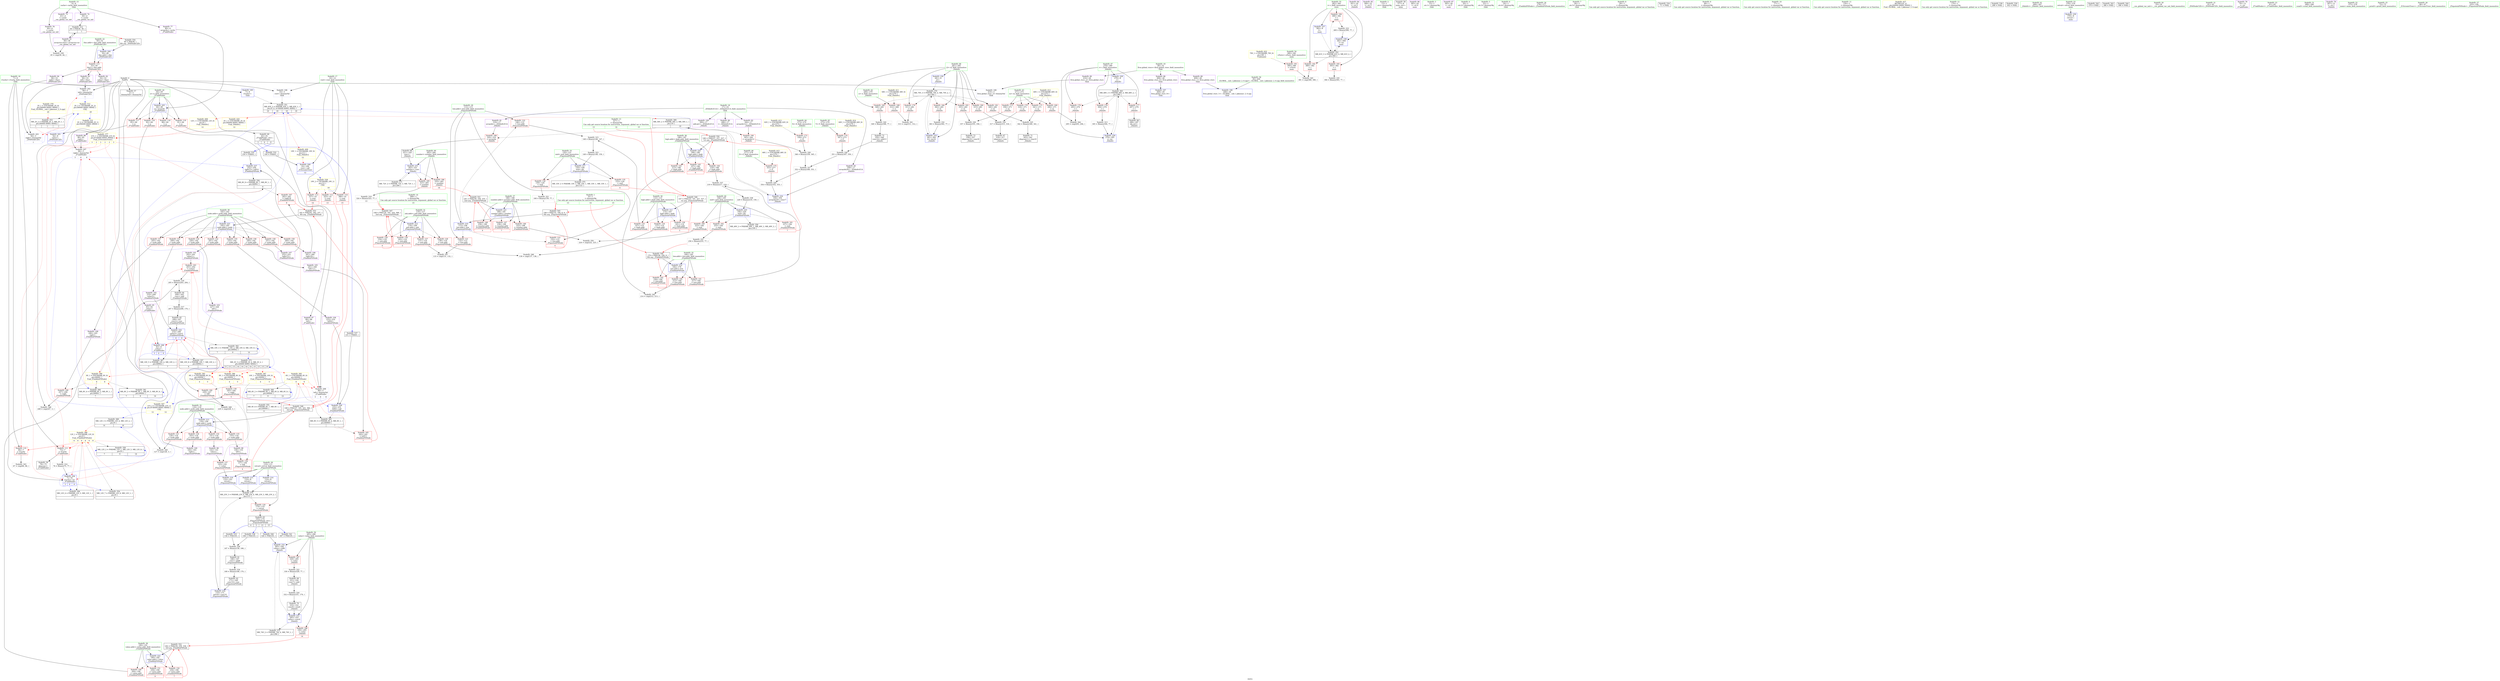 digraph "SVFG" {
	label="SVFG";

	Node0x5610eebeb840 [shape=record,color=grey,label="{NodeID: 0\nNullPtr}"];
	Node0x5610eebeb840 -> Node0x5610eec114e0[style=solid];
	Node0x5610eebeb840 -> Node0x5610eec138c0[style=solid];
	Node0x5610eebeb840 -> Node0x5610eec13bc0[style=solid];
	Node0x5610eebeb840 -> Node0x5610eec13e60[style=solid];
	Node0x5610eebeb840 -> Node0x5610eec13f30[style=solid];
	Node0x5610eebeb840 -> Node0x5610eec14270[style=solid];
	Node0x5610eebeb840 -> Node0x5610eec14340[style=solid];
	Node0x5610eebeb840 -> Node0x5610eec24bf0[style=solid];
	Node0x5610eebeb840 -> Node0x5610eec257f0[style=solid];
	Node0x5610eebeb840 -> Node0x5610eec25970[style=solid];
	Node0x5610eec35eb0 [shape=record,color=black,label="{NodeID: 360\nMR_6V_2 = PHI(MR_6V_1, MR_6V_6, MR_6V_9, )\npts\{60000 \}\n|{<s0>7|<s1>9|<s2>14}}"];
	Node0x5610eec35eb0:s0 -> Node0x5610eec35eb0[style=dashed,color=blue];
	Node0x5610eec35eb0:s1 -> Node0x5610eec35eb0[style=dashed,color=blue];
	Node0x5610eec35eb0:s2 -> Node0x5610eec39ba0[style=dashed,color=blue];
	Node0x5610eec136f0 [shape=record,color=red,label="{NodeID: 194\n399\<--382\n\<--i\nmain\n}"];
	Node0x5610eec136f0 -> Node0x5610eec24170[style=solid];
	Node0x5610eec10910 [shape=record,color=red,label="{NodeID: 111\n75\<--7\n\<--iCache\n_Z7addNodev\n}"];
	Node0x5610eec10910 -> Node0x5610eec116b0[style=solid];
	Node0x5610eec10910 -> Node0x5610eec224f0[style=solid];
	Node0x5610eec0ec40 [shape=record,color=green,label="{NodeID: 28\n110\<--111\nretval\<--retval_field_insensitive\n_Z5quoteiiiP4Node\n}"];
	Node0x5610eec0ec40 -> Node0x5610eec158f0[style=solid];
	Node0x5610eec0ec40 -> Node0x5610eec14820[style=solid];
	Node0x5610eec0ec40 -> Node0x5610eec148f0[style=solid];
	Node0x5610eec0ec40 -> Node0x5610eec149c0[style=solid];
	Node0x5610eec0ec40 -> Node0x5610eec14b60[style=solid];
	Node0x5610eec65270 [shape=record,color=black,label="{NodeID: 554\n49 = PHI(38, )\n0th arg _ZN4NodeC2Ev }"];
	Node0x5610eec65270 -> Node0x5610eec13cc0[style=solid];
	Node0x5610eec19720 [shape=record,color=yellow,style=double,label="{NodeID: 388\n12V_1 = ENCHI(MR_12V_0)\npts\{9 \}\nFun[_Z3addiiiiP4Node]|{|<s3>6|<s4>6|<s5>6|<s6>8|<s7>8|<s8>8}}"];
	Node0x5610eec19720 -> Node0x5610eec338a0[style=dashed];
	Node0x5610eec19720 -> Node0x5610eec34ca0[style=dashed];
	Node0x5610eec19720 -> Node0x5610eec36ea0[style=dashed];
	Node0x5610eec19720:s3 -> Node0x5610eec10840[style=dashed,color=red];
	Node0x5610eec19720:s4 -> Node0x5610eec10910[style=dashed,color=red];
	Node0x5610eec19720:s5 -> Node0x5610eec14000[style=dashed,color=red];
	Node0x5610eec19720:s6 -> Node0x5610eec10840[style=dashed,color=red];
	Node0x5610eec19720:s7 -> Node0x5610eec10910[style=dashed,color=red];
	Node0x5610eec19720:s8 -> Node0x5610eec14000[style=dashed,color=red];
	Node0x5610eec14ea0 [shape=record,color=blue,label="{NodeID: 222\n190\<--182\nvalue.addr\<--value\n_Z3addiiiiP4Node\n}"];
	Node0x5610eec14ea0 -> Node0x5610eec17080[style=dashed];
	Node0x5610eec14ea0 -> Node0x5610eec17150[style=dashed];
	Node0x5610eec14ea0 -> Node0x5610eec17220[style=dashed];
	Node0x5610eec16860 [shape=record,color=red,label="{NodeID: 139\n165\<--164\n\<--right\n_Z5quoteiiiP4Node\n|{<s0>5}}"];
	Node0x5610eec16860:s0 -> Node0x5610eec64840[style=solid,color=red];
	Node0x5610eec113e0 [shape=record,color=green,label="{NodeID: 56\n30\<--404\n_GLOBAL__sub_I_Jakozaur_2_0.cpp\<--_GLOBAL__sub_I_Jakozaur_2_0.cpp_field_insensitive\n}"];
	Node0x5610eec113e0 -> Node0x5610eec13ac0[style=solid];
	Node0x5610eec24170 [shape=record,color=grey,label="{NodeID: 333\n400 = Binary(399, 77, )\n}"];
	Node0x5610eec24170 -> Node0x5610eec1d9d0[style=solid];
	Node0x5610eec17f20 [shape=record,color=red,label="{NodeID: 167\n262\<--261\n\<--right18\n_Z3addiiiiP4Node\n|{<s0>9}}"];
	Node0x5610eec17f20:s0 -> Node0x5610eec650b0[style=solid,color=red];
	Node0x5610eec12b00 [shape=record,color=purple,label="{NodeID: 84\n301\<--20\n\<--.str.2\n_Z4doItv\n}"];
	Node0x5610eec0ca90 [shape=record,color=green,label="{NodeID: 1\n8\<--1\n\<--dummyObj\nCan only get source location for instruction, argument, global var or function.|{<s0>13|<s1>14|<s2>15}}"];
	Node0x5610eec0ca90:s0 -> Node0x5610eec64000[style=solid,color=red];
	Node0x5610eec0ca90:s1 -> Node0x5610eec64a40[style=solid,color=red];
	Node0x5610eec0ca90:s2 -> Node0x5610eec64000[style=solid,color=red];
	Node0x5610eec35fa0 [shape=record,color=black,label="{NodeID: 361\nMR_8V_2 = PHI(MR_8V_1, MR_8V_5, MR_8V_9, )\npts\{60001 \}\n|{<s0>7|<s1>9|<s2>14}}"];
	Node0x5610eec35fa0:s0 -> Node0x5610eec35fa0[style=dashed,color=blue];
	Node0x5610eec35fa0:s1 -> Node0x5610eec35fa0[style=dashed,color=blue];
	Node0x5610eec35fa0:s2 -> Node0x5610eec39ba0[style=dashed,color=blue];
	Node0x5610eec137c0 [shape=record,color=blue,label="{NodeID: 195\n7\<--8\niCache\<--\nGlob }"];
	Node0x5610eec137c0 -> Node0x5610eec32970[style=dashed];
	Node0x5610eec109e0 [shape=record,color=red,label="{NodeID: 112\n325\<--10\n\<--root\n_Z4doItv\n|{<s0>13}}"];
	Node0x5610eec109e0:s0 -> Node0x5610eec64840[style=solid,color=red];
	Node0x5610eec0ed10 [shape=record,color=green,label="{NodeID: 29\n112\<--113\nlow.addr\<--low.addr_field_insensitive\n_Z5quoteiiiP4Node\n}"];
	Node0x5610eec0ed10 -> Node0x5610eec159c0[style=solid];
	Node0x5610eec0ed10 -> Node0x5610eec15a90[style=solid];
	Node0x5610eec0ed10 -> Node0x5610eec15b60[style=solid];
	Node0x5610eec0ed10 -> Node0x5610eec144e0[style=solid];
	Node0x5610eec14f70 [shape=record,color=blue,label="{NodeID: 223\n192\<--183\nnode.addr\<--node\n_Z3addiiiiP4Node\n}"];
	Node0x5610eec14f70 -> Node0x5610eec172f0[style=dashed];
	Node0x5610eec14f70 -> Node0x5610eec173c0[style=dashed];
	Node0x5610eec14f70 -> Node0x5610eec17490[style=dashed];
	Node0x5610eec14f70 -> Node0x5610eec17560[style=dashed];
	Node0x5610eec14f70 -> Node0x5610eec17630[style=dashed];
	Node0x5610eec14f70 -> Node0x5610eec17700[style=dashed];
	Node0x5610eec14f70 -> Node0x5610eec177d0[style=dashed];
	Node0x5610eec14f70 -> Node0x5610eec178a0[style=dashed];
	Node0x5610eec16930 [shape=record,color=red,label="{NodeID: 140\n212\<--184\n\<--low.addr\n_Z3addiiiiP4Node\n}"];
	Node0x5610eec16930 -> Node0x5610eec24ef0[style=solid];
	Node0x5610eec114e0 [shape=record,color=black,label="{NodeID: 57\n2\<--3\ndummyVal\<--dummyVal\n}"];
	Node0x5610eec242f0 [shape=record,color=grey,label="{NodeID: 334\n169 = Binary(168, 170, )\n}"];
	Node0x5610eec242f0 -> Node0x5610eec11920[style=solid];
	Node0x5610eec17ff0 [shape=record,color=red,label="{NodeID: 168\n312\<--269\n\<--n\n_Z4doItv\n}"];
	Node0x5610eec17ff0 -> Node0x5610eec24d70[style=solid];
	Node0x5610eec12bd0 [shape=record,color=purple,label="{NodeID: 85\n369\<--22\n\<--.str.3\n_Z4doItv\n}"];
	Node0x5610eec0cb20 [shape=record,color=green,label="{NodeID: 2\n13\<--1\n.str\<--dummyObj\nGlob }"];
	Node0x5610eec47bb0 [shape=record,color=yellow,style=double,label="{NodeID: 528\n19V_2 = CSCHI(MR_19V_1)\npts\{12 \}\nCS[]|{|<s3>19}}"];
	Node0x5610eec47bb0 -> Node0x5610eec109e0[style=dashed];
	Node0x5610eec47bb0 -> Node0x5610eec10ab0[style=dashed];
	Node0x5610eec47bb0 -> Node0x5610eec10b80[style=dashed];
	Node0x5610eec47bb0:s3 -> Node0x5610eec32970[style=dashed,color=blue];
	Node0x5610eec364a0 [shape=record,color=black,label="{NodeID: 362\nMR_10V_3 = PHI(MR_10V_2, MR_10V_6, MR_10V_9, )\npts\{60002 \}\n|{<s0>7|<s1>9|<s2>14}}"];
	Node0x5610eec364a0:s0 -> Node0x5610eec364a0[style=dashed,color=blue];
	Node0x5610eec364a0:s1 -> Node0x5610eec364a0[style=dashed,color=blue];
	Node0x5610eec364a0:s2 -> Node0x5610eec39ba0[style=dashed,color=blue];
	Node0x5610eec138c0 [shape=record,color=blue, style = dotted,label="{NodeID: 196\n10\<--3\nroot\<--dummyVal\nGlob }"];
	Node0x5610eec138c0 -> Node0x5610eec32970[style=dashed];
	Node0x5610eec10ab0 [shape=record,color=red,label="{NodeID: 113\n337\<--10\n\<--root\n_Z4doItv\n|{<s0>14}}"];
	Node0x5610eec10ab0:s0 -> Node0x5610eec650b0[style=solid,color=red];
	Node0x5610eec0ede0 [shape=record,color=green,label="{NodeID: 30\n114\<--115\nhigh.addr\<--high.addr_field_insensitive\n_Z5quoteiiiP4Node\n}"];
	Node0x5610eec0ede0 -> Node0x5610eec15c30[style=solid];
	Node0x5610eec0ede0 -> Node0x5610eec15d00[style=solid];
	Node0x5610eec0ede0 -> Node0x5610eec15dd0[style=solid];
	Node0x5610eec0ede0 -> Node0x5610eec145b0[style=solid];
	Node0x5610eec15040 [shape=record,color=blue,label="{NodeID: 224\n210\<--208\nvalue3\<--conv2\n_Z3addiiiiP4Node\n|{|<s3>6|<s4>8}}"];
	Node0x5610eec15040 -> Node0x5610eec347a0[style=dashed];
	Node0x5610eec15040 -> Node0x5610eec364a0[style=dashed];
	Node0x5610eec15040 -> Node0x5610eec37da0[style=dashed];
	Node0x5610eec15040:s3 -> Node0x5610eec141a0[style=dashed,color=red];
	Node0x5610eec15040:s4 -> Node0x5610eec141a0[style=dashed,color=red];
	Node0x5610eec16a00 [shape=record,color=red,label="{NodeID: 141\n217\<--184\n\<--low.addr\n_Z3addiiiiP4Node\n}"];
	Node0x5610eec16a00 -> Node0x5610eec24770[style=solid];
	Node0x5610eec115e0 [shape=record,color=black,label="{NodeID: 58\n377\<--8\nmain_ret\<--\nmain\n}"];
	Node0x5610eec24470 [shape=record,color=grey,label="{NodeID: 335\n394 = Binary(393, 77, )\n}"];
	Node0x5610eec180c0 [shape=record,color=red,label="{NodeID: 169\n294\<--271\n\<--m\n_Z4doItv\n}"];
	Node0x5610eec180c0 -> Node0x5610eec251f0[style=solid];
	Node0x5610eec12ca0 [shape=record,color=purple,label="{NodeID: 86\n385\<--24\n\<--.str.4\nmain\n}"];
	Node0x5610eec0cdd0 [shape=record,color=green,label="{NodeID: 3\n15\<--1\n.str.1\<--dummyObj\nGlob }"];
	Node0x5610eec369a0 [shape=record,color=black,label="{NodeID: 363\nMR_68V_3 = PHI(MR_68V_4, MR_68V_2, )\npts\{280 \}\n}"];
	Node0x5610eec369a0 -> Node0x5610eec18670[style=dashed];
	Node0x5610eec369a0 -> Node0x5610eec18740[style=dashed];
	Node0x5610eec369a0 -> Node0x5610eec18810[style=dashed];
	Node0x5610eec369a0 -> Node0x5610eec15450[style=dashed];
	Node0x5610eec139c0 [shape=record,color=blue,label="{NodeID: 197\n408\<--29\nllvm.global_ctors_0\<--\nGlob }"];
	Node0x5610eec10b80 [shape=record,color=red,label="{NodeID: 114\n366\<--10\n\<--root\n_Z4doItv\n|{<s0>15}}"];
	Node0x5610eec10b80:s0 -> Node0x5610eec64840[style=solid,color=red];
	Node0x5610eec0eeb0 [shape=record,color=green,label="{NodeID: 31\n116\<--117\nask.addr\<--ask.addr_field_insensitive\n_Z5quoteiiiP4Node\n}"];
	Node0x5610eec0eeb0 -> Node0x5610eec15ea0[style=solid];
	Node0x5610eec0eeb0 -> Node0x5610eec15f70[style=solid];
	Node0x5610eec0eeb0 -> Node0x5610eec16040[style=solid];
	Node0x5610eec0eeb0 -> Node0x5610eec16110[style=solid];
	Node0x5610eec0eeb0 -> Node0x5610eec14680[style=solid];
	Node0x5610eec15110 [shape=record,color=blue,label="{NodeID: 225\n194\<--220\nmid\<--div\n_Z3addiiiiP4Node\n}"];
	Node0x5610eec15110 -> Node0x5610eec17970[style=dashed];
	Node0x5610eec15110 -> Node0x5610eec17a40[style=dashed];
	Node0x5610eec15110 -> Node0x5610eec17b10[style=dashed];
	Node0x5610eec15110 -> Node0x5610eec351a0[style=dashed];
	Node0x5610eec16ad0 [shape=record,color=red,label="{NodeID: 142\n236\<--184\n\<--low.addr\n_Z3addiiiiP4Node\n|{<s0>7}}"];
	Node0x5610eec16ad0:s0 -> Node0x5610eec64a40[style=solid,color=red];
	Node0x5610eec116b0 [shape=record,color=black,label="{NodeID: 59\n79\<--75\nidxprom\<--\n_Z7addNodev\n}"];
	Node0x5610eec245f0 [shape=record,color=grey,label="{NodeID: 336\n167 = Binary(158, 166, )\n}"];
	Node0x5610eec245f0 -> Node0x5610eec11850[style=solid];
	Node0x5610eec18190 [shape=record,color=red,label="{NodeID: 170\n316\<--271\n\<--m\n_Z4doItv\n}"];
	Node0x5610eec18190 -> Node0x5610eec227f0[style=solid];
	Node0x5610eec12d70 [shape=record,color=purple,label="{NodeID: 87\n395\<--26\n\<--.str.5\nmain\n}"];
	Node0x5610eec0ce60 [shape=record,color=green,label="{NodeID: 4\n20\<--1\n.str.2\<--dummyObj\nGlob }"];
	Node0x5610eec36ea0 [shape=record,color=black,label="{NodeID: 364\nMR_12V_4 = PHI(MR_12V_3, MR_12V_1, )\npts\{9 \}\n|{<s0>7}}"];
	Node0x5610eec36ea0:s0 -> Node0x5610eec19720[style=dashed,color=red];
	Node0x5610eec13ac0 [shape=record,color=blue,label="{NodeID: 198\n409\<--30\nllvm.global_ctors_1\<--_GLOBAL__sub_I_Jakozaur_2_0.cpp\nGlob }"];
	Node0x5610eec10c50 [shape=record,color=red,label="{NodeID: 115\n53\<--50\nthis1\<--this.addr\n_ZN4NodeC2Ev\n}"];
	Node0x5610eec10c50 -> Node0x5610eec13210[style=solid];
	Node0x5610eec10c50 -> Node0x5610eec132e0[style=solid];
	Node0x5610eec10c50 -> Node0x5610eec133b0[style=solid];
	Node0x5610eec0ef80 [shape=record,color=green,label="{NodeID: 32\n118\<--119\nnode.addr\<--node.addr_field_insensitive\n_Z5quoteiiiP4Node\n}"];
	Node0x5610eec0ef80 -> Node0x5610eec161e0[style=solid];
	Node0x5610eec0ef80 -> Node0x5610eec162b0[style=solid];
	Node0x5610eec0ef80 -> Node0x5610eec16380[style=solid];
	Node0x5610eec0ef80 -> Node0x5610eec16450[style=solid];
	Node0x5610eec0ef80 -> Node0x5610eec14750[style=solid];
	Node0x5610eec151e0 [shape=record,color=blue,label="{NodeID: 226\n233\<--231\nleft9\<--call\n_Z3addiiiiP4Node\n}"];
	Node0x5610eec151e0 -> Node0x5610eec373a0[style=dashed];
	Node0x5610eec16ba0 [shape=record,color=red,label="{NodeID: 143\n213\<--186\n\<--high.addr\n_Z3addiiiiP4Node\n}"];
	Node0x5610eec16ba0 -> Node0x5610eec24ef0[style=solid];
	Node0x5610eec11780 [shape=record,color=black,label="{NodeID: 60\n63\<--91\n_Z7addNodev_ret\<--\n_Z7addNodev\n|{<s0>3|<s1>6|<s2>8}}"];
	Node0x5610eec11780:s0 -> Node0x5610eec607b0[style=solid,color=blue];
	Node0x5610eec11780:s1 -> Node0x5610eec637d0[style=solid,color=blue];
	Node0x5610eec11780:s2 -> Node0x5610eec63520[style=solid,color=blue];
	Node0x5610eec1ac00 [shape=record,color=yellow,style=double,label="{NodeID: 420\n2V_1 = ENCHI(MR_2V_0)\npts\{60000 60001 60002 \}\nFun[_Z4doItv]|{<s0>12}}"];
	Node0x5610eec1ac00:s0 -> Node0x5610eec3b5c0[style=dashed,color=red];
	Node0x5610eec24770 [shape=record,color=grey,label="{NodeID: 337\n219 = Binary(217, 218, )\n}"];
	Node0x5610eec24770 -> Node0x5610eec248f0[style=solid];
	Node0x5610eec18260 [shape=record,color=red,label="{NodeID: 171\n341\<--271\n\<--m\n_Z4doItv\n}"];
	Node0x5610eec18260 -> Node0x5610eec23570[style=solid];
	Node0x5610eec12e40 [shape=record,color=purple,label="{NodeID: 88\n408\<--28\nllvm.global_ctors_0\<--llvm.global_ctors\nGlob }"];
	Node0x5610eec12e40 -> Node0x5610eec139c0[style=solid];
	Node0x5610eec0cf20 [shape=record,color=green,label="{NodeID: 5\n22\<--1\n.str.3\<--dummyObj\nGlob }"];
	Node0x5610eec47f00 [shape=record,color=yellow,style=double,label="{NodeID: 531\n2V_2 = CSCHI(MR_2V_1)\npts\{60000 60001 60002 \}\nCS[]}"];
	Node0x5610eec373a0 [shape=record,color=black,label="{NodeID: 365\nMR_6V_5 = PHI(MR_6V_4, MR_6V_1, )\npts\{60000 \}\n|{|<s1>7}}"];
	Node0x5610eec373a0 -> Node0x5610eec17d80[style=dashed];
	Node0x5610eec373a0:s1 -> Node0x5610eec19d70[style=dashed,color=red];
	Node0x5610eec13bc0 [shape=record,color=blue, style = dotted,label="{NodeID: 199\n410\<--3\nllvm.global_ctors_2\<--dummyVal\nGlob }"];
	Node0x5610eec155b0 [shape=record,color=red,label="{NodeID: 116\n82\<--64\n\<--n\n_Z7addNodev\n}"];
	Node0x5610eec155b0 -> Node0x5610eec13480[style=solid];
	Node0x5610eec0f050 [shape=record,color=green,label="{NodeID: 33\n120\<--121\nmid\<--mid_field_insensitive\n_Z5quoteiiiP4Node\n}"];
	Node0x5610eec0f050 -> Node0x5610eec16520[style=solid];
	Node0x5610eec0f050 -> Node0x5610eec165f0[style=solid];
	Node0x5610eec0f050 -> Node0x5610eec14a90[style=solid];
	Node0x5610eec152b0 [shape=record,color=blue,label="{NodeID: 227\n252\<--250\nright15\<--call14\n_Z3addiiiiP4Node\n}"];
	Node0x5610eec152b0 -> Node0x5610eec342a0[style=dashed];
	Node0x5610eec16c70 [shape=record,color=red,label="{NodeID: 144\n218\<--186\n\<--high.addr\n_Z3addiiiiP4Node\n}"];
	Node0x5610eec16c70 -> Node0x5610eec24770[style=solid];
	Node0x5610eec11850 [shape=record,color=black,label="{NodeID: 61\n168\<--167\nconv\<--add9\n_Z5quoteiiiP4Node\n}"];
	Node0x5610eec11850 -> Node0x5610eec242f0[style=solid];
	Node0x5610eec248f0 [shape=record,color=grey,label="{NodeID: 338\n220 = Binary(219, 150, )\n}"];
	Node0x5610eec248f0 -> Node0x5610eec15110[style=solid];
	Node0x5610eec18330 [shape=record,color=red,label="{NodeID: 172\n356\<--271\n\<--m\n_Z4doItv\n}"];
	Node0x5610eec18330 -> Node0x5610eec23cf0[style=solid];
	Node0x5610eec12f40 [shape=record,color=purple,label="{NodeID: 89\n409\<--28\nllvm.global_ctors_1\<--llvm.global_ctors\nGlob }"];
	Node0x5610eec12f40 -> Node0x5610eec13ac0[style=solid];
	Node0x5610eec0d7c0 [shape=record,color=green,label="{NodeID: 6\n24\<--1\n.str.4\<--dummyObj\nGlob }"];
	Node0x5610eec607b0 [shape=record,color=black,label="{NodeID: 532\n100 = PHI(63, )\n}"];
	Node0x5610eec607b0 -> Node0x5610eec14410[style=solid];
	Node0x5610eec378a0 [shape=record,color=black,label="{NodeID: 366\nMR_8V_4 = PHI(MR_8V_3, MR_8V_1, )\npts\{60001 \}\n|{<s0>7}}"];
	Node0x5610eec378a0:s0 -> Node0x5610eec19e50[style=dashed,color=red];
	Node0x5610eec13cc0 [shape=record,color=blue,label="{NodeID: 200\n50\<--49\nthis.addr\<--this\n_ZN4NodeC2Ev\n}"];
	Node0x5610eec13cc0 -> Node0x5610eec10c50[style=dashed];
	Node0x5610eec15680 [shape=record,color=red,label="{NodeID: 117\n85\<--64\n\<--n\n_Z7addNodev\n}"];
	Node0x5610eec15680 -> Node0x5610eec0fce0[style=solid];
	Node0x5610eec0f120 [shape=record,color=green,label="{NodeID: 34\n176\<--177\n_Z3addiiiiP4Node\<--_Z3addiiiiP4Node_field_insensitive\n}"];
	Node0x5610eec15380 [shape=record,color=blue,label="{NodeID: 228\n279\<--8\ni\<--\n_Z4doItv\n}"];
	Node0x5610eec15380 -> Node0x5610eec369a0[style=dashed];
	Node0x5610eec16d40 [shape=record,color=red,label="{NodeID: 145\n257\<--186\n\<--high.addr\n_Z3addiiiiP4Node\n|{<s0>9}}"];
	Node0x5610eec16d40:s0 -> Node0x5610eec64bd0[style=solid,color=red];
	Node0x5610eec11920 [shape=record,color=black,label="{NodeID: 62\n171\<--169\nconv10\<--rem\n_Z5quoteiiiP4Node\n}"];
	Node0x5610eec11920 -> Node0x5610eec14b60[style=solid];
	Node0x5610eec1adf0 [shape=record,color=yellow,style=double,label="{NodeID: 422\n79V_1 = ENCHI(MR_79V_0)\npts\{381 \}\nFun[main]}"];
	Node0x5610eec1adf0 -> Node0x5610eec192a0[style=dashed];
	Node0x5610eec24a70 [shape=record,color=grey,label="{NodeID: 339\n45 = cmp(39, 44, )\n}"];
	Node0x5610eec18400 [shape=record,color=red,label="{NodeID: 173\n339\<--273\n\<--X\n_Z4doItv\n}"];
	Node0x5610eec18400 -> Node0x5610eec236f0[style=solid];
	Node0x5610eec13040 [shape=record,color=purple,label="{NodeID: 90\n410\<--28\nllvm.global_ctors_2\<--llvm.global_ctors\nGlob }"];
	Node0x5610eec13040 -> Node0x5610eec13bc0[style=solid];
	Node0x5610eec0d850 [shape=record,color=green,label="{NodeID: 7\n26\<--1\n.str.5\<--dummyObj\nGlob }"];
	Node0x5610eec63350 [shape=record,color=black,label="{NodeID: 533\n158 = PHI(105, )\n}"];
	Node0x5610eec63350 -> Node0x5610eec245f0[style=solid];
	Node0x5610eec37da0 [shape=record,color=black,label="{NodeID: 367\nMR_10V_5 = PHI(MR_10V_4, MR_10V_2, )\npts\{60002 \}\n|{<s0>7|<s1>7}}"];
	Node0x5610eec37da0:s0 -> Node0x5610eec17be0[style=dashed,color=red];
	Node0x5610eec37da0:s1 -> Node0x5610eec15040[style=dashed,color=red];
	Node0x5610eec13d90 [shape=record,color=blue,label="{NodeID: 201\n54\<--8\nvalue\<--\n_ZN4NodeC2Ev\n|{<s0>1}}"];
	Node0x5610eec13d90:s0 -> Node0x5610eec46ab0[style=dashed,color=blue];
	Node0x5610eec15750 [shape=record,color=red,label="{NodeID: 118\n88\<--64\n\<--n\n_Z7addNodev\n}"];
	Node0x5610eec15750 -> Node0x5610eec0fdb0[style=solid];
	Node0x5610eec0f220 [shape=record,color=green,label="{NodeID: 35\n184\<--185\nlow.addr\<--low.addr_field_insensitive\n_Z3addiiiiP4Node\n}"];
	Node0x5610eec0f220 -> Node0x5610eec16930[style=solid];
	Node0x5610eec0f220 -> Node0x5610eec16a00[style=solid];
	Node0x5610eec0f220 -> Node0x5610eec16ad0[style=solid];
	Node0x5610eec0f220 -> Node0x5610eec14c30[style=solid];
	Node0x5610eec19d70 [shape=record,color=yellow,style=double,label="{NodeID: 395\n6V_1 = ENCHI(MR_6V_0)\npts\{60000 \}\nFun[_Z3addiiiiP4Node]|{|<s4>6|<s5>8}}"];
	Node0x5610eec19d70 -> Node0x5610eec17cb0[style=dashed];
	Node0x5610eec19d70 -> Node0x5610eec33da0[style=dashed];
	Node0x5610eec19d70 -> Node0x5610eec35eb0[style=dashed];
	Node0x5610eec19d70 -> Node0x5610eec373a0[style=dashed];
	Node0x5610eec19d70:s4 -> Node0x5610eec14340[style=dashed,color=red];
	Node0x5610eec19d70:s5 -> Node0x5610eec14340[style=dashed,color=red];
	Node0x5610eec21dd0 [shape=record,color=black,label="{NodeID: 312\n38 = PHI(36, 39, )\n|{|<s1>1}}"];
	Node0x5610eec21dd0 -> Node0x5610eec13140[style=solid];
	Node0x5610eec21dd0:s1 -> Node0x5610eec65270[style=solid,color=red];
	Node0x5610eec15450 [shape=record,color=blue,label="{NodeID: 229\n279\<--305\ni\<--inc\n_Z4doItv\n}"];
	Node0x5610eec15450 -> Node0x5610eec369a0[style=dashed];
	Node0x5610eec16e10 [shape=record,color=red,label="{NodeID: 146\n222\<--188\n\<--number.addr\n_Z3addiiiiP4Node\n}"];
	Node0x5610eec16e10 -> Node0x5610eec25af0[style=solid];
	Node0x5610eec119f0 [shape=record,color=black,label="{NodeID: 63\n105\<--174\n_Z5quoteiiiP4Node_ret\<--\n_Z5quoteiiiP4Node\n|{<s0>4|<s1>5|<s2>13|<s3>15}}"];
	Node0x5610eec119f0:s0 -> Node0x5610eec63350[style=solid,color=blue];
	Node0x5610eec119f0:s1 -> Node0x5610eec63690[style=solid,color=blue];
	Node0x5610eec119f0:s2 -> Node0x5610eec63ab0[style=solid,color=blue];
	Node0x5610eec119f0:s3 -> Node0x5610eec63c50[style=solid,color=blue];
	Node0x5610eec24bf0 [shape=record,color=grey,label="{NodeID: 340\n127 = cmp(126, 3, )\n}"];
	Node0x5610eec184d0 [shape=record,color=red,label="{NodeID: 174\n347\<--275\n\<--Y\n_Z4doItv\n}"];
	Node0x5610eec184d0 -> Node0x5610eec239f0[style=solid];
	Node0x5610eec13140 [shape=record,color=purple,label="{NodeID: 91\n39\<--38\narrayctor.next\<--arrayctor.cur\n__cxx_global_var_init\n}"];
	Node0x5610eec13140 -> Node0x5610eec21dd0[style=solid];
	Node0x5610eec13140 -> Node0x5610eec24a70[style=solid];
	Node0x5610eec0d8e0 [shape=record,color=green,label="{NodeID: 8\n29\<--1\n\<--dummyObj\nCan only get source location for instruction, argument, global var or function.}"];
	Node0x5610eec63450 [shape=record,color=black,label="{NodeID: 534\n71 = PHI()\n}"];
	Node0x5610eec382a0 [shape=record,color=black,label="{NodeID: 368\nMR_12V_3 = PHI(MR_12V_4, MR_12V_2, )\npts\{9 \}\n|{<s0>14|<s1>19}}"];
	Node0x5610eec382a0:s0 -> Node0x5610eec19720[style=dashed,color=red];
	Node0x5610eec382a0:s1 -> Node0x5610eec32970[style=dashed,color=blue];
	Node0x5610eec13e60 [shape=record,color=blue, style = dotted,label="{NodeID: 202\n56\<--3\nleft\<--dummyVal\n_ZN4NodeC2Ev\n|{<s0>1}}"];
	Node0x5610eec13e60:s0 -> Node0x5610eec46ab0[style=dashed,color=blue];
	Node0x5610eec15820 [shape=record,color=red,label="{NodeID: 119\n91\<--64\n\<--n\n_Z7addNodev\n}"];
	Node0x5610eec15820 -> Node0x5610eec11780[style=solid];
	Node0x5610eec0f2f0 [shape=record,color=green,label="{NodeID: 36\n186\<--187\nhigh.addr\<--high.addr_field_insensitive\n_Z3addiiiiP4Node\n}"];
	Node0x5610eec0f2f0 -> Node0x5610eec16ba0[style=solid];
	Node0x5610eec0f2f0 -> Node0x5610eec16c70[style=solid];
	Node0x5610eec0f2f0 -> Node0x5610eec16d40[style=solid];
	Node0x5610eec0f2f0 -> Node0x5610eec14d00[style=solid];
	Node0x5610eec19e50 [shape=record,color=yellow,style=double,label="{NodeID: 396\n8V_1 = ENCHI(MR_8V_0)\npts\{60001 \}\nFun[_Z3addiiiiP4Node]|{|<s4>6|<s5>8}}"];
	Node0x5610eec19e50 -> Node0x5610eec17e50[style=dashed];
	Node0x5610eec19e50 -> Node0x5610eec342a0[style=dashed];
	Node0x5610eec19e50 -> Node0x5610eec35fa0[style=dashed];
	Node0x5610eec19e50 -> Node0x5610eec378a0[style=dashed];
	Node0x5610eec19e50:s4 -> Node0x5610eec14270[style=dashed,color=red];
	Node0x5610eec19e50:s5 -> Node0x5610eec14270[style=dashed,color=red];
	Node0x5610eec22370 [shape=record,color=grey,label="{NodeID: 313\n305 = Binary(304, 77, )\n}"];
	Node0x5610eec22370 -> Node0x5610eec15450[style=solid];
	Node0x5610eec1d390 [shape=record,color=blue,label="{NodeID: 230\n281\<--8\ni2\<--\n_Z4doItv\n}"];
	Node0x5610eec1d390 -> Node0x5610eec38ca0[style=dashed];
	Node0x5610eec16ee0 [shape=record,color=red,label="{NodeID: 147\n238\<--188\n\<--number.addr\n_Z3addiiiiP4Node\n|{<s0>7}}"];
	Node0x5610eec16ee0:s0 -> Node0x5610eec64d60[style=solid,color=red];
	Node0x5610eec11ac0 [shape=record,color=black,label="{NodeID: 64\n206\<--205\nconv\<--add\n_Z3addiiiiP4Node\n}"];
	Node0x5610eec11ac0 -> Node0x5610eec22970[style=solid];
	Node0x5610eec46520 [shape=record,color=yellow,style=double,label="{NodeID: 507\n21V_2 = CSCHI(MR_21V_1)\npts\{9 60000 60001 60002 \}\nCS[]|{<s0>12|<s1>12}}"];
	Node0x5610eec46520:s0 -> Node0x5610eec382a0[style=dashed,color=blue];
	Node0x5610eec46520:s1 -> Node0x5610eec39ba0[style=dashed,color=blue];
	Node0x5610eec24d70 [shape=record,color=grey,label="{NodeID: 341\n313 = cmp(311, 312, )\n}"];
	Node0x5610eec185a0 [shape=record,color=red,label="{NodeID: 175\n353\<--277\n\<--Z\n_Z4doItv\n}"];
	Node0x5610eec185a0 -> Node0x5610eec23b70[style=solid];
	Node0x5610eec13210 [shape=record,color=purple,label="{NodeID: 92\n54\<--53\nvalue\<--this1\n_ZN4NodeC2Ev\n}"];
	Node0x5610eec13210 -> Node0x5610eec13d90[style=solid];
	Node0x5610eec0d9a0 [shape=record,color=green,label="{NodeID: 9\n68\<--1\n\<--dummyObj\nCan only get source location for instruction, argument, global var or function.}"];
	Node0x5610eec63520 [shape=record,color=black,label="{NodeID: 535\n250 = PHI(63, )\n}"];
	Node0x5610eec63520 -> Node0x5610eec152b0[style=solid];
	Node0x5610eec387a0 [shape=record,color=black,label="{NodeID: 369\nMR_56V_2 = PHI(MR_56V_3, MR_56V_1, )\npts\{19 \}\n|{|<s3>19}}"];
	Node0x5610eec387a0 -> Node0x5610eec19100[style=dashed];
	Node0x5610eec387a0 -> Node0x5610eec191d0[style=dashed];
	Node0x5610eec387a0 -> Node0x5610eec1d690[style=dashed];
	Node0x5610eec387a0:s3 -> Node0x5610eec32970[style=dashed,color=blue];
	Node0x5610eec13f30 [shape=record,color=blue, style = dotted,label="{NodeID: 203\n58\<--3\nright\<--dummyVal\n_ZN4NodeC2Ev\n|{<s0>1}}"];
	Node0x5610eec13f30:s0 -> Node0x5610eec46ab0[style=dashed,color=blue];
	Node0x5610eec158f0 [shape=record,color=red,label="{NodeID: 120\n174\<--110\n\<--retval\n_Z5quoteiiiP4Node\n}"];
	Node0x5610eec158f0 -> Node0x5610eec119f0[style=solid];
	Node0x5610eec0f3c0 [shape=record,color=green,label="{NodeID: 37\n188\<--189\nnumber.addr\<--number.addr_field_insensitive\n_Z3addiiiiP4Node\n}"];
	Node0x5610eec0f3c0 -> Node0x5610eec16e10[style=solid];
	Node0x5610eec0f3c0 -> Node0x5610eec16ee0[style=solid];
	Node0x5610eec0f3c0 -> Node0x5610eec16fb0[style=solid];
	Node0x5610eec0f3c0 -> Node0x5610eec14dd0[style=solid];
	Node0x5610eec224f0 [shape=record,color=grey,label="{NodeID: 314\n76 = Binary(75, 77, )\n}"];
	Node0x5610eec224f0 -> Node0x5610eec14000[style=solid];
	Node0x5610eec1d420 [shape=record,color=blue,label="{NodeID: 231\n283\<--321\nnumber\<--conv\n_Z4doItv\n}"];
	Node0x5610eec1d420 -> Node0x5610eec18dc0[style=dashed];
	Node0x5610eec1d420 -> Node0x5610eec18e90[style=dashed];
	Node0x5610eec1d420 -> Node0x5610eec391a0[style=dashed];
	Node0x5610eec16fb0 [shape=record,color=red,label="{NodeID: 148\n258\<--188\n\<--number.addr\n_Z3addiiiiP4Node\n|{<s0>9}}"];
	Node0x5610eec16fb0:s0 -> Node0x5610eec64d60[style=solid,color=red];
	Node0x5610eec11b90 [shape=record,color=black,label="{NodeID: 65\n208\<--207\nconv2\<--rem\n_Z3addiiiiP4Node\n}"];
	Node0x5610eec11b90 -> Node0x5610eec15040[style=solid];
	Node0x5610eec24ef0 [shape=record,color=grey,label="{NodeID: 342\n214 = cmp(212, 213, )\n}"];
	Node0x5610eec18670 [shape=record,color=red,label="{NodeID: 176\n293\<--279\n\<--i\n_Z4doItv\n}"];
	Node0x5610eec18670 -> Node0x5610eec251f0[style=solid];
	Node0x5610eec132e0 [shape=record,color=purple,label="{NodeID: 93\n56\<--53\nleft\<--this1\n_ZN4NodeC2Ev\n}"];
	Node0x5610eec132e0 -> Node0x5610eec13e60[style=solid];
	Node0x5610eec0daa0 [shape=record,color=green,label="{NodeID: 10\n77\<--1\n\<--dummyObj\nCan only get source location for instruction, argument, global var or function.}"];
	Node0x5610eec63690 [shape=record,color=black,label="{NodeID: 536\n166 = PHI(105, )\n}"];
	Node0x5610eec63690 -> Node0x5610eec245f0[style=solid];
	Node0x5610eec38ca0 [shape=record,color=black,label="{NodeID: 370\nMR_70V_3 = PHI(MR_70V_4, MR_70V_2, )\npts\{282 \}\n}"];
	Node0x5610eec38ca0 -> Node0x5610eec188e0[style=dashed];
	Node0x5610eec38ca0 -> Node0x5610eec189b0[style=dashed];
	Node0x5610eec38ca0 -> Node0x5610eec18a80[style=dashed];
	Node0x5610eec38ca0 -> Node0x5610eec18b50[style=dashed];
	Node0x5610eec38ca0 -> Node0x5610eec18c20[style=dashed];
	Node0x5610eec38ca0 -> Node0x5610eec18cf0[style=dashed];
	Node0x5610eec38ca0 -> Node0x5610eec1d760[style=dashed];
	Node0x5610eec14000 [shape=record,color=blue,label="{NodeID: 204\n7\<--76\niCache\<--inc\n_Z7addNodev\n|{<s0>3|<s1>6|<s2>8}}"];
	Node0x5610eec14000:s0 -> Node0x5610eec46520[style=dashed,color=blue];
	Node0x5610eec14000:s1 -> Node0x5610eec36ea0[style=dashed,color=blue];
	Node0x5610eec14000:s2 -> Node0x5610eec338a0[style=dashed,color=blue];
	Node0x5610eec159c0 [shape=record,color=red,label="{NodeID: 121\n132\<--112\n\<--low.addr\n_Z5quoteiiiP4Node\n}"];
	Node0x5610eec159c0 -> Node0x5610eec25670[style=solid];
	Node0x5610eec0f490 [shape=record,color=green,label="{NodeID: 38\n190\<--191\nvalue.addr\<--value.addr_field_insensitive\n_Z3addiiiiP4Node\n}"];
	Node0x5610eec0f490 -> Node0x5610eec17080[style=solid];
	Node0x5610eec0f490 -> Node0x5610eec17150[style=solid];
	Node0x5610eec0f490 -> Node0x5610eec17220[style=solid];
	Node0x5610eec0f490 -> Node0x5610eec14ea0[style=solid];
	Node0x5610eec22670 [shape=record,color=grey,label="{NodeID: 315\n148 = Binary(146, 147, )\n}"];
	Node0x5610eec22670 -> Node0x5610eec23270[style=solid];
	Node0x5610eec1d4f0 [shape=record,color=blue,label="{NodeID: 232\n285\<--326\nvalue\<--call6\n_Z4doItv\n}"];
	Node0x5610eec1d4f0 -> Node0x5610eec18f60[style=dashed];
	Node0x5610eec1d4f0 -> Node0x5610eec1d5c0[style=dashed];
	Node0x5610eec17080 [shape=record,color=red,label="{NodeID: 149\n204\<--190\n\<--value.addr\n_Z3addiiiiP4Node\n}"];
	Node0x5610eec17080 -> Node0x5610eec22af0[style=solid];
	Node0x5610eec11c60 [shape=record,color=black,label="{NodeID: 66\n298\<--297\nidx.ext\<--\n_Z4doItv\n}"];
	Node0x5610eec25070 [shape=record,color=grey,label="{NodeID: 343\n67 = cmp(66, 68, )\n}"];
	Node0x5610eec18740 [shape=record,color=red,label="{NodeID: 177\n297\<--279\n\<--i\n_Z4doItv\n}"];
	Node0x5610eec18740 -> Node0x5610eec11c60[style=solid];
	Node0x5610eec133b0 [shape=record,color=purple,label="{NodeID: 94\n58\<--53\nright\<--this1\n_ZN4NodeC2Ev\n}"];
	Node0x5610eec133b0 -> Node0x5610eec13f30[style=solid];
	Node0x5610eec0dba0 [shape=record,color=green,label="{NodeID: 11\n150\<--1\n\<--dummyObj\nCan only get source location for instruction, argument, global var or function.}"];
	Node0x5610eec637d0 [shape=record,color=black,label="{NodeID: 537\n231 = PHI(63, )\n}"];
	Node0x5610eec637d0 -> Node0x5610eec151e0[style=solid];
	Node0x5610eec391a0 [shape=record,color=black,label="{NodeID: 371\nMR_72V_2 = PHI(MR_72V_3, MR_72V_1, )\npts\{284 \}\n}"];
	Node0x5610eec391a0 -> Node0x5610eec1d420[style=dashed];
	Node0x5610eec140d0 [shape=record,color=blue,label="{NodeID: 205\n64\<--80\nn\<--arrayidx\n_Z7addNodev\n}"];
	Node0x5610eec140d0 -> Node0x5610eec155b0[style=dashed];
	Node0x5610eec140d0 -> Node0x5610eec15680[style=dashed];
	Node0x5610eec140d0 -> Node0x5610eec15750[style=dashed];
	Node0x5610eec140d0 -> Node0x5610eec15820[style=dashed];
	Node0x5610eec15a90 [shape=record,color=red,label="{NodeID: 122\n146\<--112\n\<--low.addr\n_Z5quoteiiiP4Node\n}"];
	Node0x5610eec15a90 -> Node0x5610eec22670[style=solid];
	Node0x5610eec0f560 [shape=record,color=green,label="{NodeID: 39\n192\<--193\nnode.addr\<--node.addr_field_insensitive\n_Z3addiiiiP4Node\n}"];
	Node0x5610eec0f560 -> Node0x5610eec172f0[style=solid];
	Node0x5610eec0f560 -> Node0x5610eec173c0[style=solid];
	Node0x5610eec0f560 -> Node0x5610eec17490[style=solid];
	Node0x5610eec0f560 -> Node0x5610eec17560[style=solid];
	Node0x5610eec0f560 -> Node0x5610eec17630[style=solid];
	Node0x5610eec0f560 -> Node0x5610eec17700[style=solid];
	Node0x5610eec0f560 -> Node0x5610eec177d0[style=solid];
	Node0x5610eec0f560 -> Node0x5610eec178a0[style=solid];
	Node0x5610eec0f560 -> Node0x5610eec14f70[style=solid];
	Node0x5610eec227f0 [shape=record,color=grey,label="{NodeID: 316\n317 = Binary(315, 316, )\n}"];
	Node0x5610eec227f0 -> Node0x5610eec11d30[style=solid];
	Node0x5610eec1d5c0 [shape=record,color=blue,label="{NodeID: 233\n285\<--333\nvalue\<--conv9\n_Z4doItv\n}"];
	Node0x5610eec1d5c0 -> Node0x5610eec19030[style=dashed];
	Node0x5610eec1d5c0 -> Node0x5610eec396a0[style=dashed];
	Node0x5610eec17150 [shape=record,color=red,label="{NodeID: 150\n239\<--190\n\<--value.addr\n_Z3addiiiiP4Node\n|{<s0>7}}"];
	Node0x5610eec17150:s0 -> Node0x5610eec64ef0[style=solid,color=red];
	Node0x5610eec11d30 [shape=record,color=black,label="{NodeID: 67\n318\<--317\nidxprom\<--rem\n_Z4doItv\n}"];
	Node0x5610eec416a0 [shape=record,color=yellow,style=double,label="{NodeID: 427\nRETMU(2V_2)\npts\{60000 60001 60002 \}\nFun[_GLOBAL__sub_I_Jakozaur_2_0.cpp]}"];
	Node0x5610eec251f0 [shape=record,color=grey,label="{NodeID: 344\n295 = cmp(293, 294, )\n}"];
	Node0x5610eec18810 [shape=record,color=red,label="{NodeID: 178\n304\<--279\n\<--i\n_Z4doItv\n}"];
	Node0x5610eec18810 -> Node0x5610eec22370[style=solid];
	Node0x5610eec13480 [shape=record,color=purple,label="{NodeID: 95\n83\<--82\nvalue\<--\n_Z7addNodev\n}"];
	Node0x5610eec13480 -> Node0x5610eec141a0[style=solid];
	Node0x5610eec0dca0 [shape=record,color=green,label="{NodeID: 12\n170\<--1\n\<--dummyObj\nCan only get source location for instruction, argument, global var or function.}"];
	Node0x5610eec63910 [shape=record,color=black,label="{NodeID: 538\n288 = PHI()\n}"];
	Node0x5610eec396a0 [shape=record,color=black,label="{NodeID: 372\nMR_74V_2 = PHI(MR_74V_4, MR_74V_1, )\npts\{286 \}\n}"];
	Node0x5610eec396a0 -> Node0x5610eec1d4f0[style=dashed];
	Node0x5610eec141a0 [shape=record,color=blue,label="{NodeID: 206\n83\<--8\nvalue\<--\n_Z7addNodev\n|{<s0>3|<s1>6|<s2>8}}"];
	Node0x5610eec141a0:s0 -> Node0x5610eec46520[style=dashed,color=blue];
	Node0x5610eec141a0:s1 -> Node0x5610eec37da0[style=dashed,color=blue];
	Node0x5610eec141a0:s2 -> Node0x5610eec347a0[style=dashed,color=blue];
	Node0x5610eec15b60 [shape=record,color=red,label="{NodeID: 123\n152\<--112\n\<--low.addr\n_Z5quoteiiiP4Node\n|{<s0>4}}"];
	Node0x5610eec15b60:s0 -> Node0x5610eec64000[style=solid,color=red];
	Node0x5610eec0f630 [shape=record,color=green,label="{NodeID: 40\n194\<--195\nmid\<--mid_field_insensitive\n_Z3addiiiiP4Node\n}"];
	Node0x5610eec0f630 -> Node0x5610eec17970[style=solid];
	Node0x5610eec0f630 -> Node0x5610eec17a40[style=solid];
	Node0x5610eec0f630 -> Node0x5610eec17b10[style=solid];
	Node0x5610eec0f630 -> Node0x5610eec15110[style=solid];
	Node0x5610eec22970 [shape=record,color=grey,label="{NodeID: 317\n207 = Binary(206, 170, )\n}"];
	Node0x5610eec22970 -> Node0x5610eec11b90[style=solid];
	Node0x5610eec1d690 [shape=record,color=blue,label="{NodeID: 234\n359\<--354\narrayidx20\<--rem17\n_Z4doItv\n}"];
	Node0x5610eec1d690 -> Node0x5610eec387a0[style=dashed];
	Node0x5610eec17220 [shape=record,color=red,label="{NodeID: 151\n259\<--190\n\<--value.addr\n_Z3addiiiiP4Node\n|{<s0>9}}"];
	Node0x5610eec17220:s0 -> Node0x5610eec64ef0[style=solid,color=red];
	Node0x5610eec11e00 [shape=record,color=black,label="{NodeID: 68\n321\<--320\nconv\<--\n_Z4doItv\n}"];
	Node0x5610eec11e00 -> Node0x5610eec1d420[style=solid];
	Node0x5610eec25370 [shape=record,color=grey,label="{NodeID: 345\n391 = cmp(389, 390, )\n}"];
	Node0x5610eec188e0 [shape=record,color=red,label="{NodeID: 179\n311\<--281\n\<--i2\n_Z4doItv\n}"];
	Node0x5610eec188e0 -> Node0x5610eec24d70[style=solid];
	Node0x5610eec0fce0 [shape=record,color=purple,label="{NodeID: 96\n86\<--85\nright\<--\n_Z7addNodev\n}"];
	Node0x5610eec0fce0 -> Node0x5610eec14270[style=solid];
	Node0x5610eec0dda0 [shape=record,color=green,label="{NodeID: 13\n327\<--1\n\<--dummyObj\nCan only get source location for instruction, argument, global var or function.|{<s0>13|<s1>14|<s2>15}}"];
	Node0x5610eec0dda0:s0 -> Node0x5610eec64440[style=solid,color=red];
	Node0x5610eec0dda0:s1 -> Node0x5610eec64bd0[style=solid,color=red];
	Node0x5610eec0dda0:s2 -> Node0x5610eec64440[style=solid,color=red];
	Node0x5610eec639e0 [shape=record,color=black,label="{NodeID: 539\n302 = PHI()\n}"];
	Node0x5610eec39ba0 [shape=record,color=black,label="{NodeID: 373\nMR_2V_3 = PHI(MR_2V_4, MR_2V_2, )\npts\{60000 60001 60002 \}\n|{<s0>13|<s1>13|<s2>13|<s3>14|<s4>14|<s5>14|<s6>14|<s7>15|<s8>15|<s9>15|<s10>19}}"];
	Node0x5610eec39ba0:s0 -> Node0x5610eec19480[style=dashed,color=red];
	Node0x5610eec39ba0:s1 -> Node0x5610eec19560[style=dashed,color=red];
	Node0x5610eec39ba0:s2 -> Node0x5610eec19640[style=dashed,color=red];
	Node0x5610eec39ba0:s3 -> Node0x5610eec17be0[style=dashed,color=red];
	Node0x5610eec39ba0:s4 -> Node0x5610eec15040[style=dashed,color=red];
	Node0x5610eec39ba0:s5 -> Node0x5610eec19d70[style=dashed,color=red];
	Node0x5610eec39ba0:s6 -> Node0x5610eec19e50[style=dashed,color=red];
	Node0x5610eec39ba0:s7 -> Node0x5610eec19480[style=dashed,color=red];
	Node0x5610eec39ba0:s8 -> Node0x5610eec19560[style=dashed,color=red];
	Node0x5610eec39ba0:s9 -> Node0x5610eec19640[style=dashed,color=red];
	Node0x5610eec39ba0:s10 -> Node0x5610eec32970[style=dashed,color=blue];
	Node0x5610eec14270 [shape=record,color=blue, style = dotted,label="{NodeID: 207\n86\<--3\nright\<--dummyVal\n_Z7addNodev\n|{<s0>3|<s1>6|<s2>8}}"];
	Node0x5610eec14270:s0 -> Node0x5610eec46520[style=dashed,color=blue];
	Node0x5610eec14270:s1 -> Node0x5610eec378a0[style=dashed,color=blue];
	Node0x5610eec14270:s2 -> Node0x5610eec152b0[style=dashed,color=blue];
	Node0x5610eec15c30 [shape=record,color=red,label="{NodeID: 124\n137\<--114\n\<--high.addr\n_Z5quoteiiiP4Node\n}"];
	Node0x5610eec15c30 -> Node0x5610eec254f0[style=solid];
	Node0x5610eec0f700 [shape=record,color=green,label="{NodeID: 41\n266\<--267\n_Z4doItv\<--_Z4doItv_field_insensitive\n}"];
	Node0x5610eec22af0 [shape=record,color=grey,label="{NodeID: 318\n205 = Binary(203, 204, )\n}"];
	Node0x5610eec22af0 -> Node0x5610eec11ac0[style=solid];
	Node0x5610eec1d760 [shape=record,color=blue,label="{NodeID: 235\n281\<--363\ni2\<--inc22\n_Z4doItv\n}"];
	Node0x5610eec1d760 -> Node0x5610eec38ca0[style=dashed];
	Node0x5610eec172f0 [shape=record,color=red,label="{NodeID: 152\n201\<--192\n\<--node.addr\n_Z3addiiiiP4Node\n}"];
	Node0x5610eec172f0 -> Node0x5610eec100f0[style=solid];
	Node0x5610eec11ed0 [shape=record,color=black,label="{NodeID: 69\n331\<--330\nconv7\<--add\n_Z4doItv\n}"];
	Node0x5610eec11ed0 -> Node0x5610eec233f0[style=solid];
	Node0x5610eec46ab0 [shape=record,color=yellow,style=double,label="{NodeID: 512\n2V_3 = CSCHI(MR_2V_2)\npts\{60000 60001 60002 \}\nCS[]|{|<s1>20}}"];
	Node0x5610eec46ab0 -> Node0x5610eec333a0[style=dashed];
	Node0x5610eec46ab0:s1 -> Node0x5610eec47f00[style=dashed,color=blue];
	Node0x5610eec254f0 [shape=record,color=grey,label="{NodeID: 346\n139 = cmp(137, 138, )\n}"];
	Node0x5610eec189b0 [shape=record,color=red,label="{NodeID: 180\n315\<--281\n\<--i2\n_Z4doItv\n}"];
	Node0x5610eec189b0 -> Node0x5610eec227f0[style=solid];
	Node0x5610eec0fdb0 [shape=record,color=purple,label="{NodeID: 97\n89\<--88\nleft\<--\n_Z7addNodev\n}"];
	Node0x5610eec0fdb0 -> Node0x5610eec14340[style=solid];
	Node0x5610eec0dea0 [shape=record,color=green,label="{NodeID: 14\n368\<--1\n\<--dummyObj\nCan only get source location for instruction, argument, global var or function.|{<s0>15}}"];
	Node0x5610eec0dea0:s0 -> Node0x5610eec64640[style=solid,color=red];
	Node0x5610eec63ab0 [shape=record,color=black,label="{NodeID: 540\n326 = PHI(105, )\n}"];
	Node0x5610eec63ab0 -> Node0x5610eec1d4f0[style=solid];
	Node0x5610eec3a0a0 [shape=record,color=black,label="{NodeID: 374\nMR_23V_3 = PHI(MR_23V_6, MR_23V_4, MR_23V_5, MR_23V_2, )\npts\{111 \}\n}"];
	Node0x5610eec3a0a0 -> Node0x5610eec158f0[style=dashed];
	Node0x5610eec14340 [shape=record,color=blue, style = dotted,label="{NodeID: 208\n89\<--3\nleft\<--dummyVal\n_Z7addNodev\n|{<s0>3|<s1>6|<s2>8}}"];
	Node0x5610eec14340:s0 -> Node0x5610eec46520[style=dashed,color=blue];
	Node0x5610eec14340:s1 -> Node0x5610eec151e0[style=dashed,color=blue];
	Node0x5610eec14340:s2 -> Node0x5610eec33da0[style=dashed,color=blue];
	Node0x5610eec15d00 [shape=record,color=red,label="{NodeID: 125\n147\<--114\n\<--high.addr\n_Z5quoteiiiP4Node\n}"];
	Node0x5610eec15d00 -> Node0x5610eec22670[style=solid];
	Node0x5610eec0f800 [shape=record,color=green,label="{NodeID: 42\n269\<--270\nn\<--n_field_insensitive\n_Z4doItv\n}"];
	Node0x5610eec0f800 -> Node0x5610eec17ff0[style=solid];
	Node0x5610eec22c70 [shape=record,color=grey,label="{NodeID: 319\n324 = Binary(323, 77, )\n|{<s0>13}}"];
	Node0x5610eec22c70:s0 -> Node0x5610eec64640[style=solid,color=red];
	Node0x5610eec1d830 [shape=record,color=blue,label="{NodeID: 236\n378\<--8\nretval\<--\nmain\n}"];
	Node0x5610eec173c0 [shape=record,color=red,label="{NodeID: 153\n209\<--192\n\<--node.addr\n_Z3addiiiiP4Node\n}"];
	Node0x5610eec173c0 -> Node0x5610eec101c0[style=solid];
	Node0x5610eec11fa0 [shape=record,color=black,label="{NodeID: 70\n333\<--332\nconv9\<--rem8\n_Z4doItv\n}"];
	Node0x5610eec11fa0 -> Node0x5610eec1d5c0[style=solid];
	Node0x5610eec25670 [shape=record,color=grey,label="{NodeID: 347\n133 = cmp(131, 132, )\n}"];
	Node0x5610eec18a80 [shape=record,color=red,label="{NodeID: 181\n340\<--281\n\<--i2\n_Z4doItv\n}"];
	Node0x5610eec18a80 -> Node0x5610eec23570[style=solid];
	Node0x5610eec0fe80 [shape=record,color=purple,label="{NodeID: 98\n142\<--141\nvalue\<--\n_Z5quoteiiiP4Node\n}"];
	Node0x5610eec0fe80 -> Node0x5610eec166c0[style=solid];
	Node0x5610eec0dfa0 [shape=record,color=green,label="{NodeID: 15\n4\<--6\ncache\<--cache_field_insensitive\nGlob }"];
	Node0x5610eec0dfa0 -> Node0x5610eec122e0[style=solid];
	Node0x5610eec0dfa0 -> Node0x5610eec123b0[style=solid];
	Node0x5610eec0dfa0 -> Node0x5610eec12480[style=solid];
	Node0x5610eec0dfa0 -> Node0x5610eec12550[style=solid];
	Node0x5610eec63c50 [shape=record,color=black,label="{NodeID: 541\n367 = PHI(105, )\n}"];
	Node0x5610eec3a5a0 [shape=record,color=black,label="{NodeID: 375\nMR_33V_2 = PHI(MR_33V_3, MR_33V_1, MR_33V_1, MR_33V_1, )\npts\{121 \}\n}"];
	Node0x5610eec14410 [shape=record,color=blue,label="{NodeID: 209\n10\<--100\nroot\<--call\n_Z10createTreev\n|{<s0>12}}"];
	Node0x5610eec14410:s0 -> Node0x5610eec47bb0[style=dashed,color=blue];
	Node0x5610eec15dd0 [shape=record,color=red,label="{NodeID: 126\n161\<--114\n\<--high.addr\n_Z5quoteiiiP4Node\n|{<s0>5}}"];
	Node0x5610eec15dd0:s0 -> Node0x5610eec64440[style=solid,color=red];
	Node0x5610eec0f8d0 [shape=record,color=green,label="{NodeID: 43\n271\<--272\nm\<--m_field_insensitive\n_Z4doItv\n}"];
	Node0x5610eec0f8d0 -> Node0x5610eec180c0[style=solid];
	Node0x5610eec0f8d0 -> Node0x5610eec18190[style=solid];
	Node0x5610eec0f8d0 -> Node0x5610eec18260[style=solid];
	Node0x5610eec0f8d0 -> Node0x5610eec18330[style=solid];
	Node0x5610eec22df0 [shape=record,color=grey,label="{NodeID: 320\n349 = Binary(348, 77, )\n}"];
	Node0x5610eec22df0 -> Node0x5610eec12140[style=solid];
	Node0x5610eec1d900 [shape=record,color=blue,label="{NodeID: 237\n382\<--8\ni\<--\nmain\n}"];
	Node0x5610eec1d900 -> Node0x5610eec32ea0[style=dashed];
	Node0x5610eec17490 [shape=record,color=red,label="{NodeID: 154\n226\<--192\n\<--node.addr\n_Z3addiiiiP4Node\n}"];
	Node0x5610eec17490 -> Node0x5610eec10290[style=solid];
	Node0x5610eec12070 [shape=record,color=black,label="{NodeID: 71\n343\<--342\nidxprom11\<--rem10\n_Z4doItv\n}"];
	Node0x5610eec257f0 [shape=record,color=grey,label="{NodeID: 348\n248 = cmp(247, 3, )\n}"];
	Node0x5610eec18b50 [shape=record,color=red,label="{NodeID: 182\n348\<--281\n\<--i2\n_Z4doItv\n}"];
	Node0x5610eec18b50 -> Node0x5610eec22df0[style=solid];
	Node0x5610eec0ff50 [shape=record,color=purple,label="{NodeID: 99\n156\<--155\nleft\<--\n_Z5quoteiiiP4Node\n}"];
	Node0x5610eec0ff50 -> Node0x5610eec16790[style=solid];
	Node0x5610eec0e0a0 [shape=record,color=green,label="{NodeID: 16\n7\<--9\niCache\<--iCache_field_insensitive\nGlob }"];
	Node0x5610eec0e0a0 -> Node0x5610eec10840[style=solid];
	Node0x5610eec0e0a0 -> Node0x5610eec10910[style=solid];
	Node0x5610eec0e0a0 -> Node0x5610eec137c0[style=solid];
	Node0x5610eec0e0a0 -> Node0x5610eec14000[style=solid];
	Node0x5610eec63d90 [shape=record,color=black,label="{NodeID: 542\n370 = PHI()\n}"];
	Node0x5610eec144e0 [shape=record,color=blue,label="{NodeID: 210\n112\<--106\nlow.addr\<--low\n_Z5quoteiiiP4Node\n}"];
	Node0x5610eec144e0 -> Node0x5610eec159c0[style=dashed];
	Node0x5610eec144e0 -> Node0x5610eec15a90[style=dashed];
	Node0x5610eec144e0 -> Node0x5610eec15b60[style=dashed];
	Node0x5610eec15ea0 [shape=record,color=red,label="{NodeID: 127\n131\<--116\n\<--ask.addr\n_Z5quoteiiiP4Node\n}"];
	Node0x5610eec15ea0 -> Node0x5610eec25670[style=solid];
	Node0x5610eec0f9a0 [shape=record,color=green,label="{NodeID: 44\n273\<--274\nX\<--X_field_insensitive\n_Z4doItv\n}"];
	Node0x5610eec0f9a0 -> Node0x5610eec18400[style=solid];
	Node0x5610eec22f70 [shape=record,color=grey,label="{NodeID: 321\n160 = Binary(159, 77, )\n|{<s0>5}}"];
	Node0x5610eec22f70:s0 -> Node0x5610eec64000[style=solid,color=red];
	Node0x5610eec1d9d0 [shape=record,color=blue,label="{NodeID: 238\n382\<--400\ni\<--inc\nmain\n}"];
	Node0x5610eec1d9d0 -> Node0x5610eec32ea0[style=dashed];
	Node0x5610eec17560 [shape=record,color=red,label="{NodeID: 155\n232\<--192\n\<--node.addr\n_Z3addiiiiP4Node\n}"];
	Node0x5610eec17560 -> Node0x5610eec10360[style=solid];
	Node0x5610eec12140 [shape=record,color=black,label="{NodeID: 72\n350\<--349\nconv14\<--add13\n_Z4doItv\n}"];
	Node0x5610eec12140 -> Node0x5610eec239f0[style=solid];
	Node0x5610eec25970 [shape=record,color=grey,label="{NodeID: 349\n229 = cmp(228, 3, )\n}"];
	Node0x5610eec18c20 [shape=record,color=red,label="{NodeID: 183\n355\<--281\n\<--i2\n_Z4doItv\n}"];
	Node0x5610eec18c20 -> Node0x5610eec23cf0[style=solid];
	Node0x5610eec10020 [shape=record,color=purple,label="{NodeID: 100\n164\<--163\nright\<--\n_Z5quoteiiiP4Node\n}"];
	Node0x5610eec10020 -> Node0x5610eec16860[style=solid];
	Node0x5610eec0e1a0 [shape=record,color=green,label="{NodeID: 17\n10\<--12\nroot\<--root_field_insensitive\nGlob }"];
	Node0x5610eec0e1a0 -> Node0x5610eec109e0[style=solid];
	Node0x5610eec0e1a0 -> Node0x5610eec10ab0[style=solid];
	Node0x5610eec0e1a0 -> Node0x5610eec10b80[style=solid];
	Node0x5610eec0e1a0 -> Node0x5610eec138c0[style=solid];
	Node0x5610eec0e1a0 -> Node0x5610eec14410[style=solid];
	Node0x5610eec63e60 [shape=record,color=black,label="{NodeID: 543\n386 = PHI()\n}"];
	Node0x5610eec3b5c0 [shape=record,color=yellow,style=double,label="{NodeID: 377\n21V_1 = ENCHI(MR_21V_0)\npts\{9 60000 60001 60002 \}\nFun[_Z10createTreev]|{<s0>3|<s1>3|<s2>3|<s3>3|<s4>3|<s5>3}}"];
	Node0x5610eec3b5c0:s0 -> Node0x5610eec10840[style=dashed,color=red];
	Node0x5610eec3b5c0:s1 -> Node0x5610eec10910[style=dashed,color=red];
	Node0x5610eec3b5c0:s2 -> Node0x5610eec14000[style=dashed,color=red];
	Node0x5610eec3b5c0:s3 -> Node0x5610eec141a0[style=dashed,color=red];
	Node0x5610eec3b5c0:s4 -> Node0x5610eec14270[style=dashed,color=red];
	Node0x5610eec3b5c0:s5 -> Node0x5610eec14340[style=dashed,color=red];
	Node0x5610eec145b0 [shape=record,color=blue,label="{NodeID: 211\n114\<--107\nhigh.addr\<--high\n_Z5quoteiiiP4Node\n}"];
	Node0x5610eec145b0 -> Node0x5610eec15c30[style=dashed];
	Node0x5610eec145b0 -> Node0x5610eec15d00[style=dashed];
	Node0x5610eec145b0 -> Node0x5610eec15dd0[style=dashed];
	Node0x5610eec15f70 [shape=record,color=red,label="{NodeID: 128\n138\<--116\n\<--ask.addr\n_Z5quoteiiiP4Node\n}"];
	Node0x5610eec15f70 -> Node0x5610eec254f0[style=solid];
	Node0x5610eec0fa70 [shape=record,color=green,label="{NodeID: 45\n275\<--276\nY\<--Y_field_insensitive\n_Z4doItv\n}"];
	Node0x5610eec0fa70 -> Node0x5610eec184d0[style=solid];
	Node0x5610eec230f0 [shape=record,color=grey,label="{NodeID: 322\n330 = Binary(329, 77, )\n}"];
	Node0x5610eec230f0 -> Node0x5610eec11ed0[style=solid];
	Node0x5610eec17630 [shape=record,color=red,label="{NodeID: 156\n240\<--192\n\<--node.addr\n_Z3addiiiiP4Node\n}"];
	Node0x5610eec17630 -> Node0x5610eec10430[style=solid];
	Node0x5610eec12210 [shape=record,color=black,label="{NodeID: 73\n358\<--357\nidxprom19\<--rem18\n_Z4doItv\n}"];
	Node0x5610eec25af0 [shape=record,color=grey,label="{NodeID: 350\n224 = cmp(222, 223, )\n}"];
	Node0x5610eec18cf0 [shape=record,color=red,label="{NodeID: 184\n362\<--281\n\<--i2\n_Z4doItv\n}"];
	Node0x5610eec18cf0 -> Node0x5610eec23ff0[style=solid];
	Node0x5610eec100f0 [shape=record,color=purple,label="{NodeID: 101\n202\<--201\nvalue1\<--\n_Z3addiiiiP4Node\n}"];
	Node0x5610eec100f0 -> Node0x5610eec17be0[style=solid];
	Node0x5610eec0e2a0 [shape=record,color=green,label="{NodeID: 18\n17\<--19\n_ZZ4doItvE1A\<--_ZZ4doItvE1A_field_insensitive\nGlob }"];
	Node0x5610eec0e2a0 -> Node0x5610eec127c0[style=solid];
	Node0x5610eec0e2a0 -> Node0x5610eec12890[style=solid];
	Node0x5610eec0e2a0 -> Node0x5610eec12960[style=solid];
	Node0x5610eec0e2a0 -> Node0x5610eec12a30[style=solid];
	Node0x5610eec0e2a0 -> Node0x5610eec10770[style=solid];
	Node0x5610eec63f30 [shape=record,color=black,label="{NodeID: 544\n396 = PHI()\n}"];
	Node0x5610eec3b6d0 [shape=record,color=yellow,style=double,label="{NodeID: 378\n2V_1 = ENCHI(MR_2V_0)\npts\{60000 60001 60002 \}\nFun[_GLOBAL__sub_I_Jakozaur_2_0.cpp]|{<s0>20}}"];
	Node0x5610eec3b6d0:s0 -> Node0x5610eec333a0[style=dashed,color=red];
	Node0x5610eec14680 [shape=record,color=blue,label="{NodeID: 212\n116\<--108\nask.addr\<--ask\n_Z5quoteiiiP4Node\n}"];
	Node0x5610eec14680 -> Node0x5610eec15ea0[style=dashed];
	Node0x5610eec14680 -> Node0x5610eec15f70[style=dashed];
	Node0x5610eec14680 -> Node0x5610eec16040[style=dashed];
	Node0x5610eec14680 -> Node0x5610eec16110[style=dashed];
	Node0x5610eec16040 [shape=record,color=red,label="{NodeID: 129\n154\<--116\n\<--ask.addr\n_Z5quoteiiiP4Node\n|{<s0>4}}"];
	Node0x5610eec16040:s0 -> Node0x5610eec64640[style=solid,color=red];
	Node0x5610eec0fb40 [shape=record,color=green,label="{NodeID: 46\n277\<--278\nZ\<--Z_field_insensitive\n_Z4doItv\n}"];
	Node0x5610eec0fb40 -> Node0x5610eec185a0[style=solid];
	Node0x5610eec23270 [shape=record,color=grey,label="{NodeID: 323\n149 = Binary(148, 150, )\n}"];
	Node0x5610eec23270 -> Node0x5610eec14a90[style=solid];
	Node0x5610eec17700 [shape=record,color=red,label="{NodeID: 157\n245\<--192\n\<--node.addr\n_Z3addiiiiP4Node\n}"];
	Node0x5610eec17700 -> Node0x5610eec10500[style=solid];
	Node0x5610eec122e0 [shape=record,color=purple,label="{NodeID: 74\n36\<--4\n\<--cache\n__cxx_global_var_init\n}"];
	Node0x5610eec122e0 -> Node0x5610eec21dd0[style=solid];
	Node0x5610eec32970 [shape=record,color=black,label="{NodeID: 351\nMR_83V_2 = PHI(MR_83V_3, MR_83V_1, )\npts\{9 12 19 60000 60001 60002 \}\n|{<s0>19|<s1>19|<s2>19|<s3>19}}"];
	Node0x5610eec32970:s0 -> Node0x5610eec387a0[style=dashed,color=red];
	Node0x5610eec32970:s1 -> Node0x5610eec356a0[style=dashed,color=red];
	Node0x5610eec32970:s2 -> Node0x5610eec357b0[style=dashed,color=red];
	Node0x5610eec32970:s3 -> Node0x5610eec1ac00[style=dashed,color=red];
	Node0x5610eec18dc0 [shape=record,color=red,label="{NodeID: 185\n323\<--283\n\<--number\n_Z4doItv\n}"];
	Node0x5610eec18dc0 -> Node0x5610eec22c70[style=solid];
	Node0x5610eec101c0 [shape=record,color=purple,label="{NodeID: 102\n210\<--209\nvalue3\<--\n_Z3addiiiiP4Node\n}"];
	Node0x5610eec101c0 -> Node0x5610eec15040[style=solid];
	Node0x5610eec0e3a0 [shape=record,color=green,label="{NodeID: 19\n28\<--32\nllvm.global_ctors\<--llvm.global_ctors_field_insensitive\nGlob }"];
	Node0x5610eec0e3a0 -> Node0x5610eec12e40[style=solid];
	Node0x5610eec0e3a0 -> Node0x5610eec12f40[style=solid];
	Node0x5610eec0e3a0 -> Node0x5610eec13040[style=solid];
	Node0x5610eec64000 [shape=record,color=black,label="{NodeID: 545\n106 = PHI(152, 160, 8, 8, )\n0th arg _Z5quoteiiiP4Node }"];
	Node0x5610eec64000 -> Node0x5610eec144e0[style=solid];
	Node0x5610eec14750 [shape=record,color=blue,label="{NodeID: 213\n118\<--109\nnode.addr\<--node\n_Z5quoteiiiP4Node\n}"];
	Node0x5610eec14750 -> Node0x5610eec161e0[style=dashed];
	Node0x5610eec14750 -> Node0x5610eec162b0[style=dashed];
	Node0x5610eec14750 -> Node0x5610eec16380[style=dashed];
	Node0x5610eec14750 -> Node0x5610eec16450[style=dashed];
	Node0x5610eec16110 [shape=record,color=red,label="{NodeID: 130\n162\<--116\n\<--ask.addr\n_Z5quoteiiiP4Node\n|{<s0>5}}"];
	Node0x5610eec16110:s0 -> Node0x5610eec64640[style=solid,color=red];
	Node0x5610eec0fc10 [shape=record,color=green,label="{NodeID: 47\n279\<--280\ni\<--i_field_insensitive\n_Z4doItv\n}"];
	Node0x5610eec0fc10 -> Node0x5610eec18670[style=solid];
	Node0x5610eec0fc10 -> Node0x5610eec18740[style=solid];
	Node0x5610eec0fc10 -> Node0x5610eec18810[style=solid];
	Node0x5610eec0fc10 -> Node0x5610eec15380[style=solid];
	Node0x5610eec0fc10 -> Node0x5610eec15450[style=solid];
	Node0x5610eec233f0 [shape=record,color=grey,label="{NodeID: 324\n332 = Binary(331, 170, )\n}"];
	Node0x5610eec233f0 -> Node0x5610eec11fa0[style=solid];
	Node0x5610eec177d0 [shape=record,color=red,label="{NodeID: 158\n251\<--192\n\<--node.addr\n_Z3addiiiiP4Node\n}"];
	Node0x5610eec177d0 -> Node0x5610eec105d0[style=solid];
	Node0x5610eec123b0 [shape=record,color=purple,label="{NodeID: 75\n43\<--4\n\<--cache\n__cxx_global_var_init\n}"];
	Node0x5610eec32ea0 [shape=record,color=black,label="{NodeID: 352\nMR_81V_3 = PHI(MR_81V_4, MR_81V_2, )\npts\{383 \}\n}"];
	Node0x5610eec32ea0 -> Node0x5610eec13550[style=dashed];
	Node0x5610eec32ea0 -> Node0x5610eec13620[style=dashed];
	Node0x5610eec32ea0 -> Node0x5610eec136f0[style=dashed];
	Node0x5610eec32ea0 -> Node0x5610eec1d9d0[style=dashed];
	Node0x5610eec18e90 [shape=record,color=red,label="{NodeID: 186\n335\<--283\n\<--number\n_Z4doItv\n|{<s0>14}}"];
	Node0x5610eec18e90:s0 -> Node0x5610eec64d60[style=solid,color=red];
	Node0x5610eec10290 [shape=record,color=purple,label="{NodeID: 103\n227\<--226\nleft\<--\n_Z3addiiiiP4Node\n}"];
	Node0x5610eec10290 -> Node0x5610eec17cb0[style=solid];
	Node0x5610eec0e4a0 [shape=record,color=green,label="{NodeID: 20\n33\<--34\n__cxx_global_var_init\<--__cxx_global_var_init_field_insensitive\n}"];
	Node0x5610eec64440 [shape=record,color=black,label="{NodeID: 546\n107 = PHI(153, 161, 327, 327, )\n1st arg _Z5quoteiiiP4Node }"];
	Node0x5610eec64440 -> Node0x5610eec145b0[style=solid];
	Node0x5610eec14820 [shape=record,color=blue,label="{NodeID: 214\n110\<--8\nretval\<--\n_Z5quoteiiiP4Node\n}"];
	Node0x5610eec14820 -> Node0x5610eec3a0a0[style=dashed];
	Node0x5610eec161e0 [shape=record,color=red,label="{NodeID: 131\n126\<--118\n\<--node.addr\n_Z5quoteiiiP4Node\n}"];
	Node0x5610eec161e0 -> Node0x5610eec24bf0[style=solid];
	Node0x5610eec10d00 [shape=record,color=green,label="{NodeID: 48\n281\<--282\ni2\<--i2_field_insensitive\n_Z4doItv\n}"];
	Node0x5610eec10d00 -> Node0x5610eec188e0[style=solid];
	Node0x5610eec10d00 -> Node0x5610eec189b0[style=solid];
	Node0x5610eec10d00 -> Node0x5610eec18a80[style=solid];
	Node0x5610eec10d00 -> Node0x5610eec18b50[style=solid];
	Node0x5610eec10d00 -> Node0x5610eec18c20[style=solid];
	Node0x5610eec10d00 -> Node0x5610eec18cf0[style=solid];
	Node0x5610eec10d00 -> Node0x5610eec1d390[style=solid];
	Node0x5610eec10d00 -> Node0x5610eec1d760[style=solid];
	Node0x5610eec356a0 [shape=record,color=yellow,style=double,label="{NodeID: 408\n12V_1 = ENCHI(MR_12V_0)\npts\{9 \}\nFun[_Z4doItv]|{<s0>12}}"];
	Node0x5610eec356a0:s0 -> Node0x5610eec3b5c0[style=dashed,color=red];
	Node0x5610eec23570 [shape=record,color=grey,label="{NodeID: 325\n342 = Binary(340, 341, )\n}"];
	Node0x5610eec23570 -> Node0x5610eec12070[style=solid];
	Node0x5610eec178a0 [shape=record,color=red,label="{NodeID: 159\n260\<--192\n\<--node.addr\n_Z3addiiiiP4Node\n}"];
	Node0x5610eec178a0 -> Node0x5610eec106a0[style=solid];
	Node0x5610eec12480 [shape=record,color=purple,label="{NodeID: 76\n44\<--4\n\<--cache\n__cxx_global_var_init\n}"];
	Node0x5610eec12480 -> Node0x5610eec24a70[style=solid];
	Node0x5610eec333a0 [shape=record,color=black,label="{NodeID: 353\nMR_2V_2 = PHI(MR_2V_3, MR_2V_1, )\npts\{60000 60001 60002 \}\n|{<s0>1|<s1>1|<s2>1}}"];
	Node0x5610eec333a0:s0 -> Node0x5610eec13d90[style=dashed,color=red];
	Node0x5610eec333a0:s1 -> Node0x5610eec13e60[style=dashed,color=red];
	Node0x5610eec333a0:s2 -> Node0x5610eec13f30[style=dashed,color=red];
	Node0x5610eec18f60 [shape=record,color=red,label="{NodeID: 187\n329\<--285\n\<--value\n_Z4doItv\n}"];
	Node0x5610eec18f60 -> Node0x5610eec230f0[style=solid];
	Node0x5610eec10360 [shape=record,color=purple,label="{NodeID: 104\n233\<--232\nleft9\<--\n_Z3addiiiiP4Node\n}"];
	Node0x5610eec10360 -> Node0x5610eec151e0[style=solid];
	Node0x5610eec0e5a0 [shape=record,color=green,label="{NodeID: 21\n41\<--42\n_ZN4NodeC2Ev\<--_ZN4NodeC2Ev_field_insensitive\n}"];
	Node0x5610eec64640 [shape=record,color=black,label="{NodeID: 547\n108 = PHI(154, 162, 324, 368, )\n2nd arg _Z5quoteiiiP4Node }"];
	Node0x5610eec64640 -> Node0x5610eec14680[style=solid];
	Node0x5610eec148f0 [shape=record,color=blue,label="{NodeID: 215\n110\<--8\nretval\<--\n_Z5quoteiiiP4Node\n}"];
	Node0x5610eec148f0 -> Node0x5610eec3a0a0[style=dashed];
	Node0x5610eec162b0 [shape=record,color=red,label="{NodeID: 132\n141\<--118\n\<--node.addr\n_Z5quoteiiiP4Node\n}"];
	Node0x5610eec162b0 -> Node0x5610eec0fe80[style=solid];
	Node0x5610eec10dd0 [shape=record,color=green,label="{NodeID: 49\n283\<--284\nnumber\<--number_field_insensitive\n_Z4doItv\n}"];
	Node0x5610eec10dd0 -> Node0x5610eec18dc0[style=solid];
	Node0x5610eec10dd0 -> Node0x5610eec18e90[style=solid];
	Node0x5610eec10dd0 -> Node0x5610eec1d420[style=solid];
	Node0x5610eec357b0 [shape=record,color=yellow,style=double,label="{NodeID: 409\n19V_1 = ENCHI(MR_19V_0)\npts\{12 \}\nFun[_Z4doItv]|{<s0>12}}"];
	Node0x5610eec357b0:s0 -> Node0x5610eec14410[style=dashed,color=red];
	Node0x5610eec236f0 [shape=record,color=grey,label="{NodeID: 326\n346 = Binary(339, 345, )\n}"];
	Node0x5610eec236f0 -> Node0x5610eec23870[style=solid];
	Node0x5610eec17970 [shape=record,color=red,label="{NodeID: 160\n223\<--194\n\<--mid\n_Z3addiiiiP4Node\n}"];
	Node0x5610eec17970 -> Node0x5610eec25af0[style=solid];
	Node0x5610eec12550 [shape=record,color=purple,label="{NodeID: 77\n80\<--4\narrayidx\<--cache\n_Z7addNodev\n}"];
	Node0x5610eec12550 -> Node0x5610eec140d0[style=solid];
	Node0x5610eec338a0 [shape=record,color=black,label="{NodeID: 354\nMR_12V_7 = PHI(MR_12V_6, MR_12V_1, )\npts\{9 \}\n|{<s0>9}}"];
	Node0x5610eec338a0:s0 -> Node0x5610eec19720[style=dashed,color=red];
	Node0x5610eec19030 [shape=record,color=red,label="{NodeID: 188\n336\<--285\n\<--value\n_Z4doItv\n|{<s0>14}}"];
	Node0x5610eec19030:s0 -> Node0x5610eec64ef0[style=solid,color=red];
	Node0x5610eec10430 [shape=record,color=purple,label="{NodeID: 105\n241\<--240\nleft11\<--\n_Z3addiiiiP4Node\n}"];
	Node0x5610eec10430 -> Node0x5610eec17d80[style=solid];
	Node0x5610eec0e6a0 [shape=record,color=green,label="{NodeID: 22\n50\<--51\nthis.addr\<--this.addr_field_insensitive\n_ZN4NodeC2Ev\n}"];
	Node0x5610eec0e6a0 -> Node0x5610eec10c50[style=solid];
	Node0x5610eec0e6a0 -> Node0x5610eec13cc0[style=solid];
	Node0x5610eec64840 [shape=record,color=black,label="{NodeID: 548\n109 = PHI(157, 165, 325, 366, )\n3rd arg _Z5quoteiiiP4Node }"];
	Node0x5610eec64840 -> Node0x5610eec14750[style=solid];
	Node0x5610eec149c0 [shape=record,color=blue,label="{NodeID: 216\n110\<--143\nretval\<--\n_Z5quoteiiiP4Node\n}"];
	Node0x5610eec149c0 -> Node0x5610eec3a0a0[style=dashed];
	Node0x5610eec16380 [shape=record,color=red,label="{NodeID: 133\n155\<--118\n\<--node.addr\n_Z5quoteiiiP4Node\n}"];
	Node0x5610eec16380 -> Node0x5610eec0ff50[style=solid];
	Node0x5610eec10ea0 [shape=record,color=green,label="{NodeID: 50\n285\<--286\nvalue\<--value_field_insensitive\n_Z4doItv\n}"];
	Node0x5610eec10ea0 -> Node0x5610eec18f60[style=solid];
	Node0x5610eec10ea0 -> Node0x5610eec19030[style=solid];
	Node0x5610eec10ea0 -> Node0x5610eec1d4f0[style=solid];
	Node0x5610eec10ea0 -> Node0x5610eec1d5c0[style=solid];
	Node0x5610eec23870 [shape=record,color=grey,label="{NodeID: 327\n352 = Binary(346, 351, )\n}"];
	Node0x5610eec23870 -> Node0x5610eec23b70[style=solid];
	Node0x5610eec17a40 [shape=record,color=red,label="{NodeID: 161\n237\<--194\n\<--mid\n_Z3addiiiiP4Node\n|{<s0>7}}"];
	Node0x5610eec17a40:s0 -> Node0x5610eec64bd0[style=solid,color=red];
	Node0x5610eec12620 [shape=record,color=purple,label="{NodeID: 78\n70\<--13\n\<--.str\n_Z7addNodev\n}"];
	Node0x5610eec33da0 [shape=record,color=black,label="{NodeID: 355\nMR_6V_8 = PHI(MR_6V_7, MR_6V_1, )\npts\{60000 \}\n|{<s0>9}}"];
	Node0x5610eec33da0:s0 -> Node0x5610eec19d70[style=dashed,color=red];
	Node0x5610eec19100 [shape=record,color=red,label="{NodeID: 189\n320\<--319\n\<--arrayidx\n_Z4doItv\n}"];
	Node0x5610eec19100 -> Node0x5610eec11e00[style=solid];
	Node0x5610eec10500 [shape=record,color=purple,label="{NodeID: 106\n246\<--245\nright\<--\n_Z3addiiiiP4Node\n}"];
	Node0x5610eec10500 -> Node0x5610eec17e50[style=solid];
	Node0x5610eec0e770 [shape=record,color=green,label="{NodeID: 23\n61\<--62\n_Z7addNodev\<--_Z7addNodev_field_insensitive\n}"];
	Node0x5610eec64a40 [shape=record,color=black,label="{NodeID: 549\n179 = PHI(236, 256, 8, )\n0th arg _Z3addiiiiP4Node }"];
	Node0x5610eec64a40 -> Node0x5610eec14c30[style=solid];
	Node0x5610eec14a90 [shape=record,color=blue,label="{NodeID: 217\n120\<--149\nmid\<--div\n_Z5quoteiiiP4Node\n}"];
	Node0x5610eec14a90 -> Node0x5610eec16520[style=dashed];
	Node0x5610eec14a90 -> Node0x5610eec165f0[style=dashed];
	Node0x5610eec14a90 -> Node0x5610eec3a5a0[style=dashed];
	Node0x5610eec16450 [shape=record,color=red,label="{NodeID: 134\n163\<--118\n\<--node.addr\n_Z5quoteiiiP4Node\n}"];
	Node0x5610eec16450 -> Node0x5610eec10020[style=solid];
	Node0x5610eec10f70 [shape=record,color=green,label="{NodeID: 51\n289\<--290\nscanf\<--scanf_field_insensitive\n}"];
	Node0x5610eec35970 [shape=record,color=yellow,style=double,label="{NodeID: 411\n58V_1 = ENCHI(MR_58V_0)\npts\{270 \}\nFun[_Z4doItv]}"];
	Node0x5610eec35970 -> Node0x5610eec17ff0[style=dashed];
	Node0x5610eec239f0 [shape=record,color=grey,label="{NodeID: 328\n351 = Binary(347, 350, )\n}"];
	Node0x5610eec239f0 -> Node0x5610eec23870[style=solid];
	Node0x5610eec17b10 [shape=record,color=red,label="{NodeID: 162\n255\<--194\n\<--mid\n_Z3addiiiiP4Node\n}"];
	Node0x5610eec17b10 -> Node0x5610eec23e70[style=solid];
	Node0x5610eec126f0 [shape=record,color=purple,label="{NodeID: 79\n287\<--15\n\<--.str.1\n_Z4doItv\n}"];
	Node0x5610eec342a0 [shape=record,color=black,label="{NodeID: 356\nMR_8V_8 = PHI(MR_8V_7, MR_8V_1, )\npts\{60001 \}\n|{|<s1>9}}"];
	Node0x5610eec342a0 -> Node0x5610eec17f20[style=dashed];
	Node0x5610eec342a0:s1 -> Node0x5610eec19e50[style=dashed,color=red];
	Node0x5610eec191d0 [shape=record,color=red,label="{NodeID: 190\n345\<--344\n\<--arrayidx12\n_Z4doItv\n}"];
	Node0x5610eec191d0 -> Node0x5610eec236f0[style=solid];
	Node0x5610eec105d0 [shape=record,color=purple,label="{NodeID: 107\n252\<--251\nright15\<--\n_Z3addiiiiP4Node\n}"];
	Node0x5610eec105d0 -> Node0x5610eec152b0[style=solid];
	Node0x5610eec0e870 [shape=record,color=green,label="{NodeID: 24\n64\<--65\nn\<--n_field_insensitive\n_Z7addNodev\n}"];
	Node0x5610eec0e870 -> Node0x5610eec155b0[style=solid];
	Node0x5610eec0e870 -> Node0x5610eec15680[style=solid];
	Node0x5610eec0e870 -> Node0x5610eec15750[style=solid];
	Node0x5610eec0e870 -> Node0x5610eec15820[style=solid];
	Node0x5610eec0e870 -> Node0x5610eec140d0[style=solid];
	Node0x5610eec64bd0 [shape=record,color=black,label="{NodeID: 550\n180 = PHI(237, 257, 327, )\n1st arg _Z3addiiiiP4Node }"];
	Node0x5610eec64bd0 -> Node0x5610eec14d00[style=solid];
	Node0x5610eec14b60 [shape=record,color=blue,label="{NodeID: 218\n110\<--171\nretval\<--conv10\n_Z5quoteiiiP4Node\n}"];
	Node0x5610eec14b60 -> Node0x5610eec3a0a0[style=dashed];
	Node0x5610eec16520 [shape=record,color=red,label="{NodeID: 135\n153\<--120\n\<--mid\n_Z5quoteiiiP4Node\n|{<s0>4}}"];
	Node0x5610eec16520:s0 -> Node0x5610eec64440[style=solid,color=red];
	Node0x5610eec11070 [shape=record,color=green,label="{NodeID: 52\n375\<--376\nmain\<--main_field_insensitive\n}"];
	Node0x5610eec35a50 [shape=record,color=yellow,style=double,label="{NodeID: 412\n60V_1 = ENCHI(MR_60V_0)\npts\{272 \}\nFun[_Z4doItv]}"];
	Node0x5610eec35a50 -> Node0x5610eec180c0[style=dashed];
	Node0x5610eec35a50 -> Node0x5610eec18190[style=dashed];
	Node0x5610eec35a50 -> Node0x5610eec18260[style=dashed];
	Node0x5610eec35a50 -> Node0x5610eec18330[style=dashed];
	Node0x5610eec23b70 [shape=record,color=grey,label="{NodeID: 329\n354 = Binary(352, 353, )\n}"];
	Node0x5610eec23b70 -> Node0x5610eec1d690[style=solid];
	Node0x5610eec17be0 [shape=record,color=red,label="{NodeID: 163\n203\<--202\n\<--value1\n_Z3addiiiiP4Node\n}"];
	Node0x5610eec17be0 -> Node0x5610eec22af0[style=solid];
	Node0x5610eec127c0 [shape=record,color=purple,label="{NodeID: 80\n299\<--17\n\<--_ZZ4doItvE1A\n_Z4doItv\n}"];
	Node0x5610eec347a0 [shape=record,color=black,label="{NodeID: 357\nMR_10V_8 = PHI(MR_10V_7, MR_10V_2, )\npts\{60002 \}\n|{<s0>9|<s1>9}}"];
	Node0x5610eec347a0:s0 -> Node0x5610eec17be0[style=dashed,color=red];
	Node0x5610eec347a0:s1 -> Node0x5610eec15040[style=dashed,color=red];
	Node0x5610eec192a0 [shape=record,color=red,label="{NodeID: 191\n390\<--380\n\<--nTests\nmain\n}"];
	Node0x5610eec192a0 -> Node0x5610eec25370[style=solid];
	Node0x5610eec106a0 [shape=record,color=purple,label="{NodeID: 108\n261\<--260\nright18\<--\n_Z3addiiiiP4Node\n}"];
	Node0x5610eec106a0 -> Node0x5610eec17f20[style=solid];
	Node0x5610eec0e940 [shape=record,color=green,label="{NodeID: 25\n72\<--73\nprintf\<--printf_field_insensitive\n}"];
	Node0x5610eec64d60 [shape=record,color=black,label="{NodeID: 551\n181 = PHI(238, 258, 335, )\n2nd arg _Z3addiiiiP4Node }"];
	Node0x5610eec64d60 -> Node0x5610eec14dd0[style=solid];
	Node0x5610eec19480 [shape=record,color=yellow,style=double,label="{NodeID: 385\n6V_1 = ENCHI(MR_6V_0)\npts\{60000 \}\nFun[_Z5quoteiiiP4Node]|{|<s1>4|<s2>5}}"];
	Node0x5610eec19480 -> Node0x5610eec16790[style=dashed];
	Node0x5610eec19480:s1 -> Node0x5610eec19480[style=dashed,color=red];
	Node0x5610eec19480:s2 -> Node0x5610eec19480[style=dashed,color=red];
	Node0x5610eec14c30 [shape=record,color=blue,label="{NodeID: 219\n184\<--179\nlow.addr\<--low\n_Z3addiiiiP4Node\n}"];
	Node0x5610eec14c30 -> Node0x5610eec16930[style=dashed];
	Node0x5610eec14c30 -> Node0x5610eec16a00[style=dashed];
	Node0x5610eec14c30 -> Node0x5610eec16ad0[style=dashed];
	Node0x5610eec165f0 [shape=record,color=red,label="{NodeID: 136\n159\<--120\n\<--mid\n_Z5quoteiiiP4Node\n}"];
	Node0x5610eec165f0 -> Node0x5610eec22f70[style=solid];
	Node0x5610eec11170 [shape=record,color=green,label="{NodeID: 53\n378\<--379\nretval\<--retval_field_insensitive\nmain\n}"];
	Node0x5610eec11170 -> Node0x5610eec1d830[style=solid];
	Node0x5610eec35b30 [shape=record,color=yellow,style=double,label="{NodeID: 413\n62V_1 = ENCHI(MR_62V_0)\npts\{274 \}\nFun[_Z4doItv]}"];
	Node0x5610eec35b30 -> Node0x5610eec18400[style=dashed];
	Node0x5610eec23cf0 [shape=record,color=grey,label="{NodeID: 330\n357 = Binary(355, 356, )\n}"];
	Node0x5610eec23cf0 -> Node0x5610eec12210[style=solid];
	Node0x5610eec17cb0 [shape=record,color=red,label="{NodeID: 164\n228\<--227\n\<--left\n_Z3addiiiiP4Node\n}"];
	Node0x5610eec17cb0 -> Node0x5610eec25970[style=solid];
	Node0x5610eec12890 [shape=record,color=purple,label="{NodeID: 81\n319\<--17\narrayidx\<--_ZZ4doItvE1A\n_Z4doItv\n}"];
	Node0x5610eec12890 -> Node0x5610eec19100[style=solid];
	Node0x5610eec34ca0 [shape=record,color=black,label="{NodeID: 358\nMR_12V_2 = PHI(MR_12V_1, MR_12V_5, MR_12V_8, )\npts\{9 \}\n|{<s0>7|<s1>9|<s2>14}}"];
	Node0x5610eec34ca0:s0 -> Node0x5610eec34ca0[style=dashed,color=blue];
	Node0x5610eec34ca0:s1 -> Node0x5610eec34ca0[style=dashed,color=blue];
	Node0x5610eec34ca0:s2 -> Node0x5610eec382a0[style=dashed,color=blue];
	Node0x5610eec13550 [shape=record,color=red,label="{NodeID: 192\n389\<--382\n\<--i\nmain\n}"];
	Node0x5610eec13550 -> Node0x5610eec25370[style=solid];
	Node0x5610eec10770 [shape=record,color=purple,label="{NodeID: 109\n300\<--17\nadd.ptr\<--_ZZ4doItvE1A\n_Z4doItv\n}"];
	Node0x5610eec0ea40 [shape=record,color=green,label="{NodeID: 26\n96\<--97\n_Z10createTreev\<--_Z10createTreev_field_insensitive\n}"];
	Node0x5610eec64ef0 [shape=record,color=black,label="{NodeID: 552\n182 = PHI(239, 259, 336, )\n3rd arg _Z3addiiiiP4Node }"];
	Node0x5610eec64ef0 -> Node0x5610eec14ea0[style=solid];
	Node0x5610eec19560 [shape=record,color=yellow,style=double,label="{NodeID: 386\n8V_1 = ENCHI(MR_8V_0)\npts\{60001 \}\nFun[_Z5quoteiiiP4Node]|{|<s1>4|<s2>5}}"];
	Node0x5610eec19560 -> Node0x5610eec16860[style=dashed];
	Node0x5610eec19560:s1 -> Node0x5610eec19560[style=dashed,color=red];
	Node0x5610eec19560:s2 -> Node0x5610eec19560[style=dashed,color=red];
	Node0x5610eec14d00 [shape=record,color=blue,label="{NodeID: 220\n186\<--180\nhigh.addr\<--high\n_Z3addiiiiP4Node\n}"];
	Node0x5610eec14d00 -> Node0x5610eec16ba0[style=dashed];
	Node0x5610eec14d00 -> Node0x5610eec16c70[style=dashed];
	Node0x5610eec14d00 -> Node0x5610eec16d40[style=dashed];
	Node0x5610eec166c0 [shape=record,color=red,label="{NodeID: 137\n143\<--142\n\<--value\n_Z5quoteiiiP4Node\n}"];
	Node0x5610eec166c0 -> Node0x5610eec149c0[style=solid];
	Node0x5610eec11240 [shape=record,color=green,label="{NodeID: 54\n380\<--381\nnTests\<--nTests_field_insensitive\nmain\n}"];
	Node0x5610eec11240 -> Node0x5610eec192a0[style=solid];
	Node0x5610eec35c10 [shape=record,color=yellow,style=double,label="{NodeID: 414\n64V_1 = ENCHI(MR_64V_0)\npts\{276 \}\nFun[_Z4doItv]}"];
	Node0x5610eec35c10 -> Node0x5610eec184d0[style=dashed];
	Node0x5610eec23e70 [shape=record,color=grey,label="{NodeID: 331\n256 = Binary(255, 77, )\n|{<s0>9}}"];
	Node0x5610eec23e70:s0 -> Node0x5610eec64a40[style=solid,color=red];
	Node0x5610eec17d80 [shape=record,color=red,label="{NodeID: 165\n242\<--241\n\<--left11\n_Z3addiiiiP4Node\n|{<s0>7}}"];
	Node0x5610eec17d80:s0 -> Node0x5610eec650b0[style=solid,color=red];
	Node0x5610eec12960 [shape=record,color=purple,label="{NodeID: 82\n344\<--17\narrayidx12\<--_ZZ4doItvE1A\n_Z4doItv\n}"];
	Node0x5610eec12960 -> Node0x5610eec191d0[style=solid];
	Node0x5610eec351a0 [shape=record,color=black,label="{NodeID: 359\nMR_49V_2 = PHI(MR_49V_1, MR_49V_3, MR_49V_3, )\npts\{195 \}\n}"];
	Node0x5610eec13620 [shape=record,color=red,label="{NodeID: 193\n393\<--382\n\<--i\nmain\n}"];
	Node0x5610eec13620 -> Node0x5610eec24470[style=solid];
	Node0x5610eec10840 [shape=record,color=red,label="{NodeID: 110\n66\<--7\n\<--iCache\n_Z7addNodev\n}"];
	Node0x5610eec10840 -> Node0x5610eec25070[style=solid];
	Node0x5610eec0eb40 [shape=record,color=green,label="{NodeID: 27\n103\<--104\n_Z5quoteiiiP4Node\<--_Z5quoteiiiP4Node_field_insensitive\n}"];
	Node0x5610eec650b0 [shape=record,color=black,label="{NodeID: 553\n183 = PHI(242, 262, 337, )\n4th arg _Z3addiiiiP4Node }"];
	Node0x5610eec650b0 -> Node0x5610eec14f70[style=solid];
	Node0x5610eec19640 [shape=record,color=yellow,style=double,label="{NodeID: 387\n10V_1 = ENCHI(MR_10V_0)\npts\{60002 \}\nFun[_Z5quoteiiiP4Node]|{|<s1>4|<s2>5}}"];
	Node0x5610eec19640 -> Node0x5610eec166c0[style=dashed];
	Node0x5610eec19640:s1 -> Node0x5610eec19640[style=dashed,color=red];
	Node0x5610eec19640:s2 -> Node0x5610eec19640[style=dashed,color=red];
	Node0x5610eec14dd0 [shape=record,color=blue,label="{NodeID: 221\n188\<--181\nnumber.addr\<--number\n_Z3addiiiiP4Node\n}"];
	Node0x5610eec14dd0 -> Node0x5610eec16e10[style=dashed];
	Node0x5610eec14dd0 -> Node0x5610eec16ee0[style=dashed];
	Node0x5610eec14dd0 -> Node0x5610eec16fb0[style=dashed];
	Node0x5610eec16790 [shape=record,color=red,label="{NodeID: 138\n157\<--156\n\<--left\n_Z5quoteiiiP4Node\n|{<s0>4}}"];
	Node0x5610eec16790:s0 -> Node0x5610eec64840[style=solid,color=red];
	Node0x5610eec11310 [shape=record,color=green,label="{NodeID: 55\n382\<--383\ni\<--i_field_insensitive\nmain\n}"];
	Node0x5610eec11310 -> Node0x5610eec13550[style=solid];
	Node0x5610eec11310 -> Node0x5610eec13620[style=solid];
	Node0x5610eec11310 -> Node0x5610eec136f0[style=solid];
	Node0x5610eec11310 -> Node0x5610eec1d900[style=solid];
	Node0x5610eec11310 -> Node0x5610eec1d9d0[style=solid];
	Node0x5610eec35cf0 [shape=record,color=yellow,style=double,label="{NodeID: 415\n66V_1 = ENCHI(MR_66V_0)\npts\{278 \}\nFun[_Z4doItv]}"];
	Node0x5610eec35cf0 -> Node0x5610eec185a0[style=dashed];
	Node0x5610eec23ff0 [shape=record,color=grey,label="{NodeID: 332\n363 = Binary(362, 77, )\n}"];
	Node0x5610eec23ff0 -> Node0x5610eec1d760[style=solid];
	Node0x5610eec17e50 [shape=record,color=red,label="{NodeID: 166\n247\<--246\n\<--right\n_Z3addiiiiP4Node\n}"];
	Node0x5610eec17e50 -> Node0x5610eec257f0[style=solid];
	Node0x5610eec12a30 [shape=record,color=purple,label="{NodeID: 83\n359\<--17\narrayidx20\<--_ZZ4doItvE1A\n_Z4doItv\n}"];
	Node0x5610eec12a30 -> Node0x5610eec1d690[style=solid];
}
